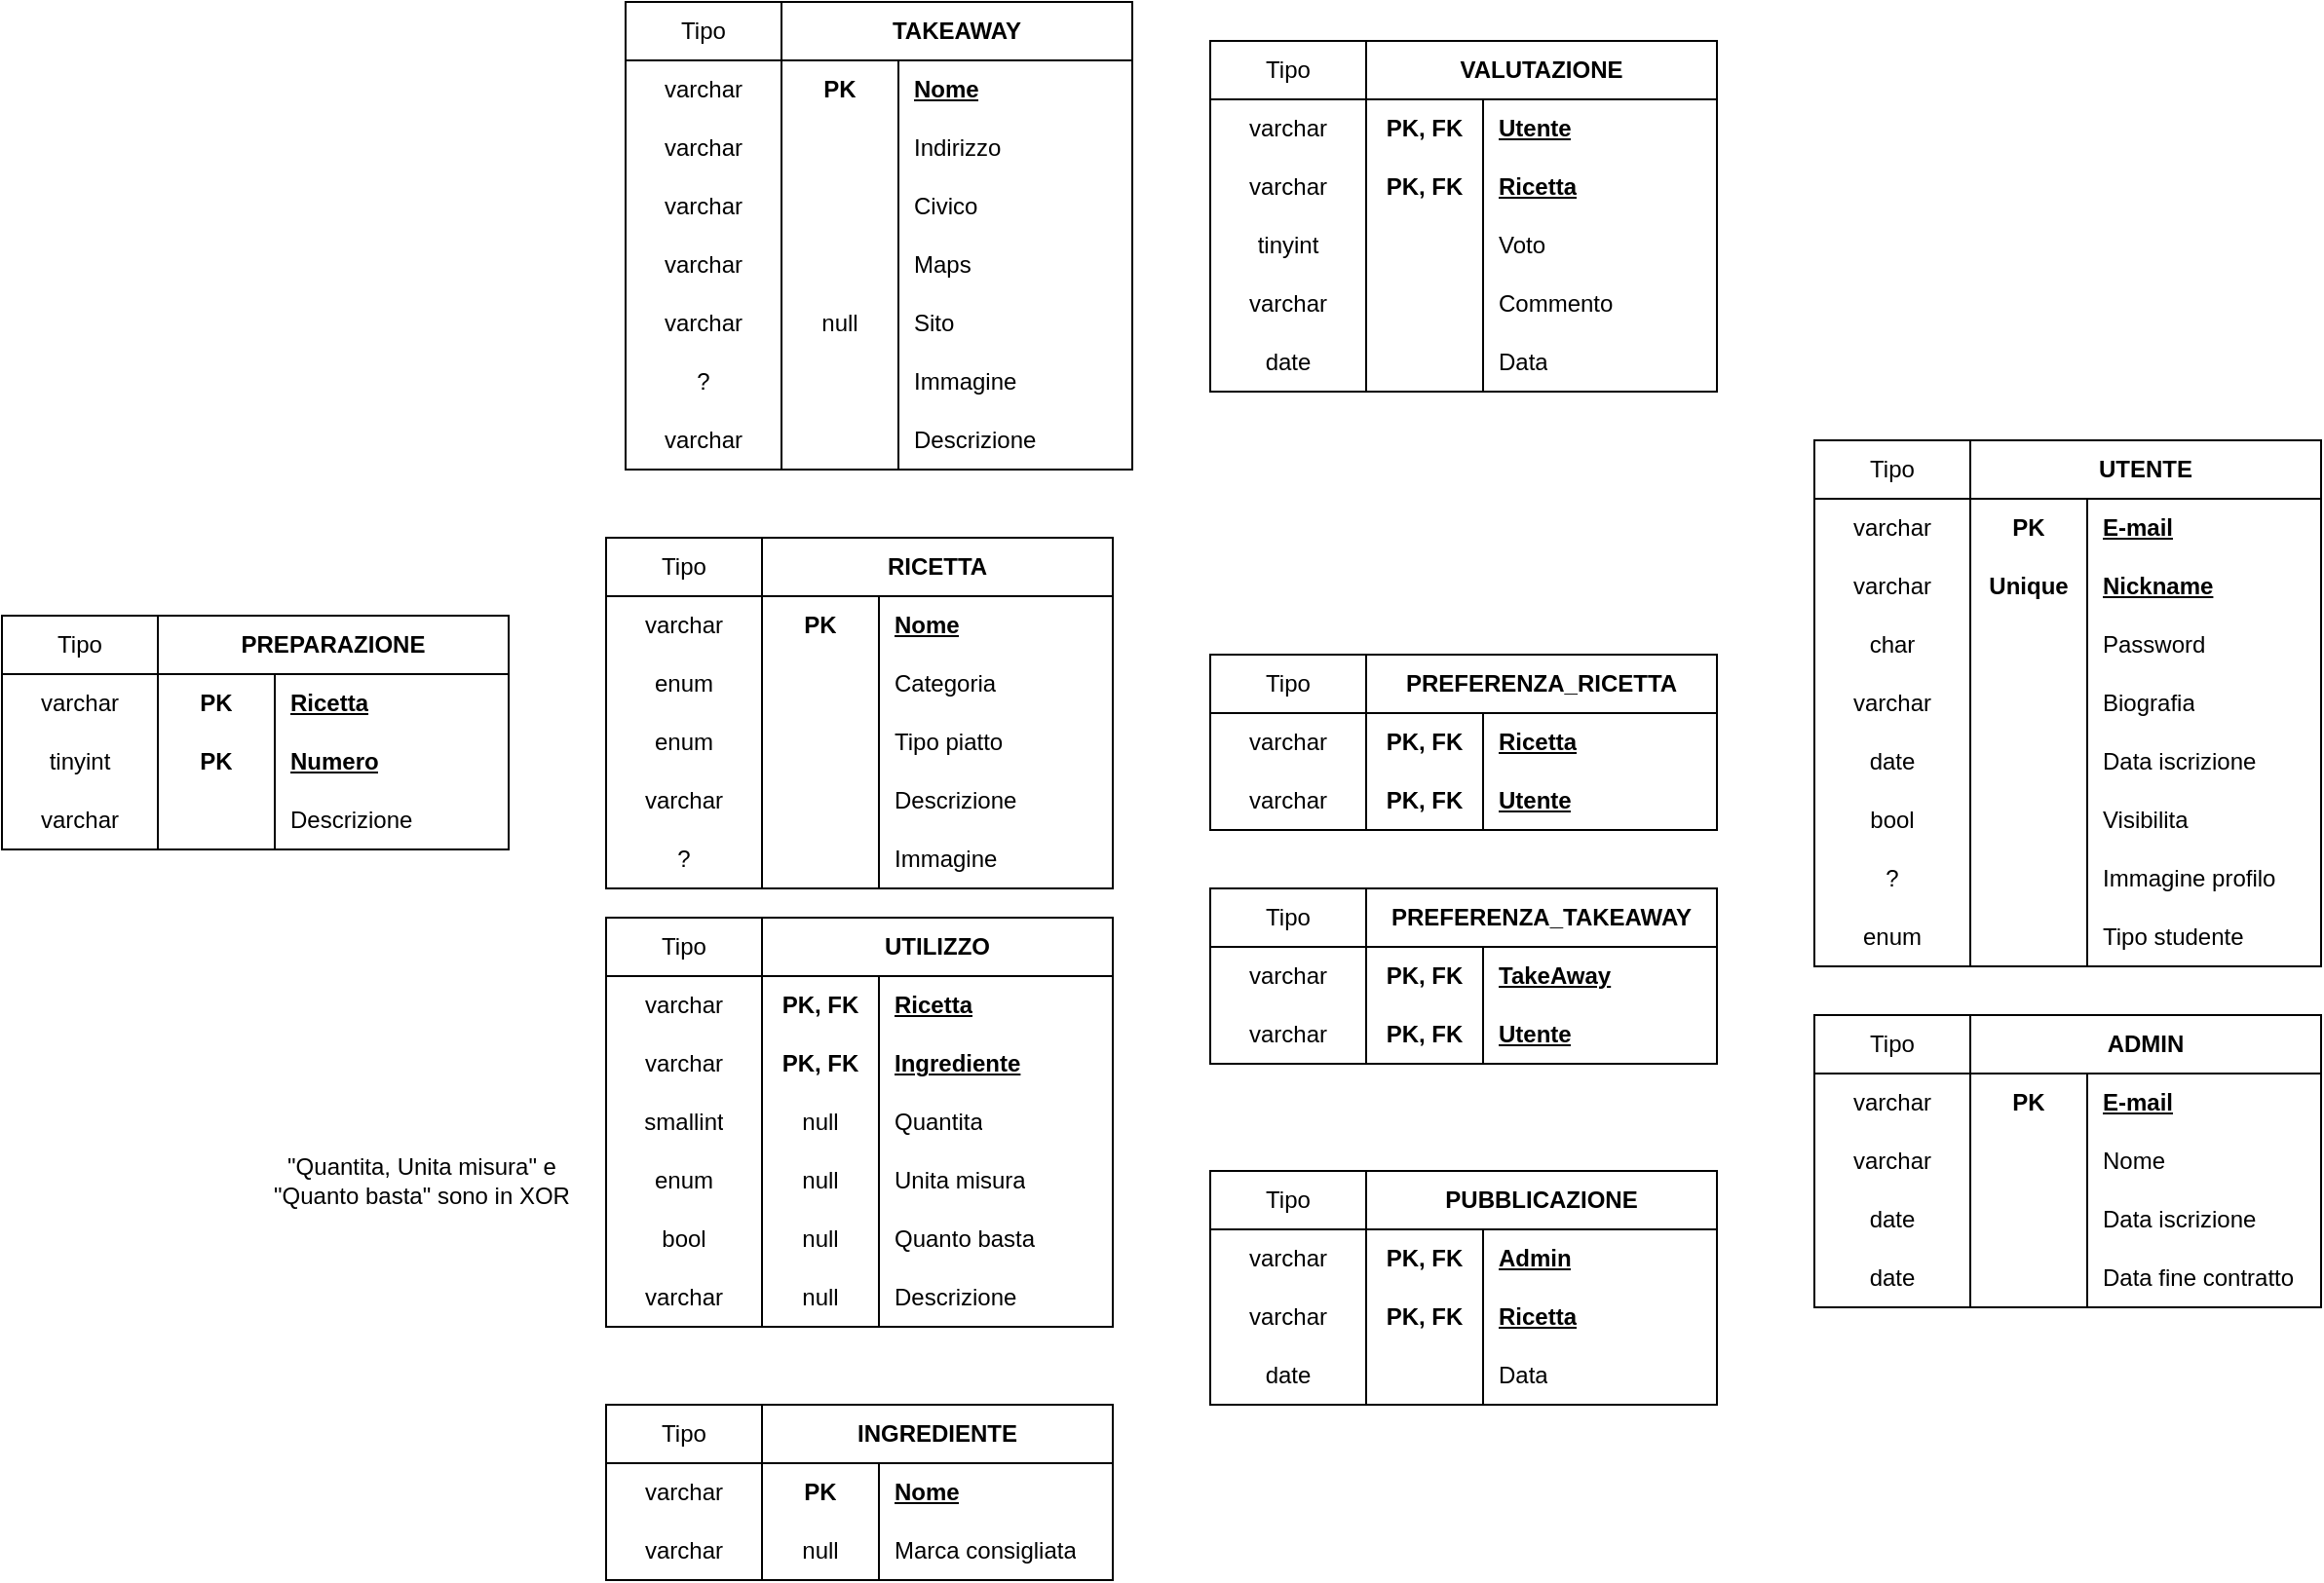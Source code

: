 <mxfile version="24.8.6" pages="2">
  <diagram id="R2lEEEUBdFMjLlhIrx00" name="Page-1">
    <mxGraphModel dx="345" dy="1743" grid="1" gridSize="10" guides="1" tooltips="1" connect="1" arrows="1" fold="1" page="1" pageScale="1" pageWidth="850" pageHeight="1100" math="0" shadow="0" extFonts="Permanent Marker^https://fonts.googleapis.com/css?family=Permanent+Marker">
      <root>
        <mxCell id="0" />
        <mxCell id="1" parent="0" />
        <mxCell id="7NVTuidlBLsGJSVr-5_a-296" value="RICETTA" style="shape=table;startSize=30;container=1;collapsible=1;childLayout=tableLayout;fixedRows=1;rowLines=0;fontStyle=1;align=center;resizeLast=1;html=1;whiteSpace=wrap;" parent="1" vertex="1">
          <mxGeometry x="1550" y="55" width="180" height="180" as="geometry">
            <mxRectangle x="1080" y="80" width="90" height="30" as="alternateBounds" />
          </mxGeometry>
        </mxCell>
        <mxCell id="7NVTuidlBLsGJSVr-5_a-297" value="" style="shape=tableRow;horizontal=0;startSize=0;swimlaneHead=0;swimlaneBody=0;fillColor=none;collapsible=0;dropTarget=0;points=[[0,0.5],[1,0.5]];portConstraint=eastwest;top=0;left=0;right=0;bottom=0;html=1;" parent="7NVTuidlBLsGJSVr-5_a-296" vertex="1">
          <mxGeometry y="30" width="180" height="30" as="geometry" />
        </mxCell>
        <mxCell id="7NVTuidlBLsGJSVr-5_a-298" value="PK" style="shape=partialRectangle;connectable=0;fillColor=none;top=0;left=0;bottom=0;right=0;fontStyle=1;overflow=hidden;html=1;whiteSpace=wrap;" parent="7NVTuidlBLsGJSVr-5_a-297" vertex="1">
          <mxGeometry width="60" height="30" as="geometry">
            <mxRectangle width="60" height="30" as="alternateBounds" />
          </mxGeometry>
        </mxCell>
        <mxCell id="7NVTuidlBLsGJSVr-5_a-299" value="Nome" style="shape=partialRectangle;connectable=0;fillColor=none;top=0;left=0;bottom=0;right=0;align=left;spacingLeft=6;fontStyle=5;overflow=hidden;html=1;whiteSpace=wrap;" parent="7NVTuidlBLsGJSVr-5_a-297" vertex="1">
          <mxGeometry x="60" width="120" height="30" as="geometry">
            <mxRectangle width="120" height="30" as="alternateBounds" />
          </mxGeometry>
        </mxCell>
        <mxCell id="7NVTuidlBLsGJSVr-5_a-300" value="" style="shape=tableRow;horizontal=0;startSize=0;swimlaneHead=0;swimlaneBody=0;fillColor=none;collapsible=0;dropTarget=0;points=[[0,0.5],[1,0.5]];portConstraint=eastwest;top=0;left=0;right=0;bottom=0;html=1;" parent="7NVTuidlBLsGJSVr-5_a-296" vertex="1">
          <mxGeometry y="60" width="180" height="30" as="geometry" />
        </mxCell>
        <mxCell id="7NVTuidlBLsGJSVr-5_a-301" value="" style="shape=partialRectangle;connectable=0;fillColor=none;top=0;left=0;bottom=0;right=0;editable=1;overflow=hidden;html=1;whiteSpace=wrap;" parent="7NVTuidlBLsGJSVr-5_a-300" vertex="1">
          <mxGeometry width="60" height="30" as="geometry">
            <mxRectangle width="60" height="30" as="alternateBounds" />
          </mxGeometry>
        </mxCell>
        <mxCell id="7NVTuidlBLsGJSVr-5_a-302" value="Categoria" style="shape=partialRectangle;connectable=0;fillColor=none;top=0;left=0;bottom=0;right=0;align=left;spacingLeft=6;overflow=hidden;html=1;whiteSpace=wrap;" parent="7NVTuidlBLsGJSVr-5_a-300" vertex="1">
          <mxGeometry x="60" width="120" height="30" as="geometry">
            <mxRectangle width="120" height="30" as="alternateBounds" />
          </mxGeometry>
        </mxCell>
        <mxCell id="7NVTuidlBLsGJSVr-5_a-303" value="" style="shape=tableRow;horizontal=0;startSize=0;swimlaneHead=0;swimlaneBody=0;fillColor=none;collapsible=0;dropTarget=0;points=[[0,0.5],[1,0.5]];portConstraint=eastwest;top=0;left=0;right=0;bottom=0;html=1;" parent="7NVTuidlBLsGJSVr-5_a-296" vertex="1">
          <mxGeometry y="90" width="180" height="30" as="geometry" />
        </mxCell>
        <mxCell id="7NVTuidlBLsGJSVr-5_a-304" value="" style="shape=partialRectangle;connectable=0;fillColor=none;top=0;left=0;bottom=0;right=0;editable=1;overflow=hidden;html=1;whiteSpace=wrap;" parent="7NVTuidlBLsGJSVr-5_a-303" vertex="1">
          <mxGeometry width="60" height="30" as="geometry">
            <mxRectangle width="60" height="30" as="alternateBounds" />
          </mxGeometry>
        </mxCell>
        <mxCell id="7NVTuidlBLsGJSVr-5_a-305" value="Tipo piatto" style="shape=partialRectangle;connectable=0;fillColor=none;top=0;left=0;bottom=0;right=0;align=left;spacingLeft=6;overflow=hidden;html=1;whiteSpace=wrap;" parent="7NVTuidlBLsGJSVr-5_a-303" vertex="1">
          <mxGeometry x="60" width="120" height="30" as="geometry">
            <mxRectangle width="120" height="30" as="alternateBounds" />
          </mxGeometry>
        </mxCell>
        <mxCell id="7NVTuidlBLsGJSVr-5_a-306" value="" style="shape=tableRow;horizontal=0;startSize=0;swimlaneHead=0;swimlaneBody=0;fillColor=none;collapsible=0;dropTarget=0;points=[[0,0.5],[1,0.5]];portConstraint=eastwest;top=0;left=0;right=0;bottom=0;html=1;" parent="7NVTuidlBLsGJSVr-5_a-296" vertex="1">
          <mxGeometry y="120" width="180" height="30" as="geometry" />
        </mxCell>
        <mxCell id="7NVTuidlBLsGJSVr-5_a-307" value="" style="shape=partialRectangle;connectable=0;fillColor=none;top=0;left=0;bottom=0;right=0;editable=1;overflow=hidden;html=1;whiteSpace=wrap;" parent="7NVTuidlBLsGJSVr-5_a-306" vertex="1">
          <mxGeometry width="60" height="30" as="geometry">
            <mxRectangle width="60" height="30" as="alternateBounds" />
          </mxGeometry>
        </mxCell>
        <mxCell id="7NVTuidlBLsGJSVr-5_a-308" value="Descrizione" style="shape=partialRectangle;connectable=0;fillColor=none;top=0;left=0;bottom=0;right=0;align=left;spacingLeft=6;overflow=hidden;html=1;whiteSpace=wrap;" parent="7NVTuidlBLsGJSVr-5_a-306" vertex="1">
          <mxGeometry x="60" width="120" height="30" as="geometry">
            <mxRectangle width="120" height="30" as="alternateBounds" />
          </mxGeometry>
        </mxCell>
        <mxCell id="7Y6Z9pe30OdS-wOw6_St-1" value="" style="shape=tableRow;horizontal=0;startSize=0;swimlaneHead=0;swimlaneBody=0;fillColor=none;collapsible=0;dropTarget=0;points=[[0,0.5],[1,0.5]];portConstraint=eastwest;top=0;left=0;right=0;bottom=0;html=1;" parent="7NVTuidlBLsGJSVr-5_a-296" vertex="1">
          <mxGeometry y="150" width="180" height="30" as="geometry" />
        </mxCell>
        <mxCell id="7Y6Z9pe30OdS-wOw6_St-2" value="" style="shape=partialRectangle;connectable=0;fillColor=none;top=0;left=0;bottom=0;right=0;editable=1;overflow=hidden;html=1;whiteSpace=wrap;" parent="7Y6Z9pe30OdS-wOw6_St-1" vertex="1">
          <mxGeometry width="60" height="30" as="geometry">
            <mxRectangle width="60" height="30" as="alternateBounds" />
          </mxGeometry>
        </mxCell>
        <mxCell id="7Y6Z9pe30OdS-wOw6_St-3" value="Immagine" style="shape=partialRectangle;connectable=0;fillColor=none;top=0;left=0;bottom=0;right=0;align=left;spacingLeft=6;overflow=hidden;html=1;whiteSpace=wrap;" parent="7Y6Z9pe30OdS-wOw6_St-1" vertex="1">
          <mxGeometry x="60" width="120" height="30" as="geometry">
            <mxRectangle width="120" height="30" as="alternateBounds" />
          </mxGeometry>
        </mxCell>
        <mxCell id="7NVTuidlBLsGJSVr-5_a-312" value="INGREDIENTE" style="shape=table;startSize=30;container=1;collapsible=1;childLayout=tableLayout;fixedRows=1;rowLines=0;fontStyle=1;align=center;resizeLast=1;html=1;whiteSpace=wrap;" parent="1" vertex="1">
          <mxGeometry x="1550" y="500" width="180" height="90" as="geometry">
            <mxRectangle x="1070" y="670" width="120" height="30" as="alternateBounds" />
          </mxGeometry>
        </mxCell>
        <mxCell id="7NVTuidlBLsGJSVr-5_a-313" value="" style="shape=tableRow;horizontal=0;startSize=0;swimlaneHead=0;swimlaneBody=0;fillColor=none;collapsible=0;dropTarget=0;points=[[0,0.5],[1,0.5]];portConstraint=eastwest;top=0;left=0;right=0;bottom=0;html=1;" parent="7NVTuidlBLsGJSVr-5_a-312" vertex="1">
          <mxGeometry y="30" width="180" height="30" as="geometry" />
        </mxCell>
        <mxCell id="7NVTuidlBLsGJSVr-5_a-314" value="PK" style="shape=partialRectangle;connectable=0;fillColor=none;top=0;left=0;bottom=0;right=0;fontStyle=1;overflow=hidden;html=1;whiteSpace=wrap;" parent="7NVTuidlBLsGJSVr-5_a-313" vertex="1">
          <mxGeometry width="60" height="30" as="geometry">
            <mxRectangle width="60" height="30" as="alternateBounds" />
          </mxGeometry>
        </mxCell>
        <mxCell id="7NVTuidlBLsGJSVr-5_a-315" value="Nome" style="shape=partialRectangle;connectable=0;fillColor=none;top=0;left=0;bottom=0;right=0;align=left;spacingLeft=6;fontStyle=5;overflow=hidden;html=1;whiteSpace=wrap;" parent="7NVTuidlBLsGJSVr-5_a-313" vertex="1">
          <mxGeometry x="60" width="120" height="30" as="geometry">
            <mxRectangle width="120" height="30" as="alternateBounds" />
          </mxGeometry>
        </mxCell>
        <mxCell id="7NVTuidlBLsGJSVr-5_a-316" value="" style="shape=tableRow;horizontal=0;startSize=0;swimlaneHead=0;swimlaneBody=0;fillColor=none;collapsible=0;dropTarget=0;points=[[0,0.5],[1,0.5]];portConstraint=eastwest;top=0;left=0;right=0;bottom=0;html=1;" parent="7NVTuidlBLsGJSVr-5_a-312" vertex="1">
          <mxGeometry y="60" width="180" height="30" as="geometry" />
        </mxCell>
        <mxCell id="7NVTuidlBLsGJSVr-5_a-317" value="null" style="shape=partialRectangle;connectable=0;fillColor=none;top=0;left=0;bottom=0;right=0;editable=1;overflow=hidden;html=1;whiteSpace=wrap;" parent="7NVTuidlBLsGJSVr-5_a-316" vertex="1">
          <mxGeometry width="60" height="30" as="geometry">
            <mxRectangle width="60" height="30" as="alternateBounds" />
          </mxGeometry>
        </mxCell>
        <mxCell id="7NVTuidlBLsGJSVr-5_a-318" value="Marca consigliata" style="shape=partialRectangle;connectable=0;fillColor=none;top=0;left=0;bottom=0;right=0;align=left;spacingLeft=6;overflow=hidden;html=1;whiteSpace=wrap;" parent="7NVTuidlBLsGJSVr-5_a-316" vertex="1">
          <mxGeometry x="60" width="120" height="30" as="geometry">
            <mxRectangle width="120" height="30" as="alternateBounds" />
          </mxGeometry>
        </mxCell>
        <mxCell id="7NVTuidlBLsGJSVr-5_a-324" value="UTENTE" style="shape=table;startSize=30;container=1;collapsible=1;childLayout=tableLayout;fixedRows=1;rowLines=0;fontStyle=1;align=center;resizeLast=1;html=1;whiteSpace=wrap;" parent="1" vertex="1">
          <mxGeometry x="2170" y="5" width="180" height="270" as="geometry">
            <mxRectangle x="610" y="65" width="90" height="30" as="alternateBounds" />
          </mxGeometry>
        </mxCell>
        <mxCell id="7NVTuidlBLsGJSVr-5_a-325" value="" style="shape=tableRow;horizontal=0;startSize=0;swimlaneHead=0;swimlaneBody=0;fillColor=none;collapsible=0;dropTarget=0;points=[[0,0.5],[1,0.5]];portConstraint=eastwest;top=0;left=0;right=0;bottom=0;html=1;" parent="7NVTuidlBLsGJSVr-5_a-324" vertex="1">
          <mxGeometry y="30" width="180" height="30" as="geometry" />
        </mxCell>
        <mxCell id="7NVTuidlBLsGJSVr-5_a-326" value="PK" style="shape=partialRectangle;connectable=0;fillColor=none;top=0;left=0;bottom=0;right=0;fontStyle=1;overflow=hidden;html=1;whiteSpace=wrap;" parent="7NVTuidlBLsGJSVr-5_a-325" vertex="1">
          <mxGeometry width="60" height="30" as="geometry">
            <mxRectangle width="60" height="30" as="alternateBounds" />
          </mxGeometry>
        </mxCell>
        <mxCell id="7NVTuidlBLsGJSVr-5_a-327" value="E-mail" style="shape=partialRectangle;connectable=0;fillColor=none;top=0;left=0;bottom=0;right=0;align=left;spacingLeft=6;fontStyle=5;overflow=hidden;html=1;whiteSpace=wrap;" parent="7NVTuidlBLsGJSVr-5_a-325" vertex="1">
          <mxGeometry x="60" width="120" height="30" as="geometry">
            <mxRectangle width="120" height="30" as="alternateBounds" />
          </mxGeometry>
        </mxCell>
        <mxCell id="7NVTuidlBLsGJSVr-5_a-328" value="" style="shape=tableRow;horizontal=0;startSize=0;swimlaneHead=0;swimlaneBody=0;fillColor=none;collapsible=0;dropTarget=0;points=[[0,0.5],[1,0.5]];portConstraint=eastwest;top=0;left=0;right=0;bottom=0;html=1;" parent="7NVTuidlBLsGJSVr-5_a-324" vertex="1">
          <mxGeometry y="60" width="180" height="30" as="geometry" />
        </mxCell>
        <mxCell id="7NVTuidlBLsGJSVr-5_a-329" value="Unique" style="shape=partialRectangle;connectable=0;fillColor=none;top=0;left=0;bottom=0;right=0;fontStyle=1;overflow=hidden;html=1;whiteSpace=wrap;" parent="7NVTuidlBLsGJSVr-5_a-328" vertex="1">
          <mxGeometry width="60" height="30" as="geometry">
            <mxRectangle width="60" height="30" as="alternateBounds" />
          </mxGeometry>
        </mxCell>
        <mxCell id="7NVTuidlBLsGJSVr-5_a-330" value="Nickname" style="shape=partialRectangle;connectable=0;fillColor=none;top=0;left=0;bottom=0;right=0;align=left;spacingLeft=6;fontStyle=5;overflow=hidden;html=1;whiteSpace=wrap;" parent="7NVTuidlBLsGJSVr-5_a-328" vertex="1">
          <mxGeometry x="60" width="120" height="30" as="geometry">
            <mxRectangle width="120" height="30" as="alternateBounds" />
          </mxGeometry>
        </mxCell>
        <mxCell id="7NVTuidlBLsGJSVr-5_a-331" value="" style="shape=tableRow;horizontal=0;startSize=0;swimlaneHead=0;swimlaneBody=0;fillColor=none;collapsible=0;dropTarget=0;points=[[0,0.5],[1,0.5]];portConstraint=eastwest;top=0;left=0;right=0;bottom=0;html=1;" parent="7NVTuidlBLsGJSVr-5_a-324" vertex="1">
          <mxGeometry y="90" width="180" height="30" as="geometry" />
        </mxCell>
        <mxCell id="7NVTuidlBLsGJSVr-5_a-332" value="" style="shape=partialRectangle;connectable=0;fillColor=none;top=0;left=0;bottom=0;right=0;editable=1;overflow=hidden;html=1;whiteSpace=wrap;" parent="7NVTuidlBLsGJSVr-5_a-331" vertex="1">
          <mxGeometry width="60" height="30" as="geometry">
            <mxRectangle width="60" height="30" as="alternateBounds" />
          </mxGeometry>
        </mxCell>
        <mxCell id="7NVTuidlBLsGJSVr-5_a-333" value="Password" style="shape=partialRectangle;connectable=0;fillColor=none;top=0;left=0;bottom=0;right=0;align=left;spacingLeft=6;overflow=hidden;html=1;whiteSpace=wrap;" parent="7NVTuidlBLsGJSVr-5_a-331" vertex="1">
          <mxGeometry x="60" width="120" height="30" as="geometry">
            <mxRectangle width="120" height="30" as="alternateBounds" />
          </mxGeometry>
        </mxCell>
        <mxCell id="7NVTuidlBLsGJSVr-5_a-334" value="" style="shape=tableRow;horizontal=0;startSize=0;swimlaneHead=0;swimlaneBody=0;fillColor=none;collapsible=0;dropTarget=0;points=[[0,0.5],[1,0.5]];portConstraint=eastwest;top=0;left=0;right=0;bottom=0;html=1;" parent="7NVTuidlBLsGJSVr-5_a-324" vertex="1">
          <mxGeometry y="120" width="180" height="30" as="geometry" />
        </mxCell>
        <mxCell id="7NVTuidlBLsGJSVr-5_a-335" value="" style="shape=partialRectangle;connectable=0;fillColor=none;top=0;left=0;bottom=0;right=0;editable=1;overflow=hidden;html=1;whiteSpace=wrap;" parent="7NVTuidlBLsGJSVr-5_a-334" vertex="1">
          <mxGeometry width="60" height="30" as="geometry">
            <mxRectangle width="60" height="30" as="alternateBounds" />
          </mxGeometry>
        </mxCell>
        <mxCell id="7NVTuidlBLsGJSVr-5_a-336" value="Biografia" style="shape=partialRectangle;connectable=0;fillColor=none;top=0;left=0;bottom=0;right=0;align=left;spacingLeft=6;overflow=hidden;html=1;whiteSpace=wrap;" parent="7NVTuidlBLsGJSVr-5_a-334" vertex="1">
          <mxGeometry x="60" width="120" height="30" as="geometry">
            <mxRectangle width="120" height="30" as="alternateBounds" />
          </mxGeometry>
        </mxCell>
        <mxCell id="7NVTuidlBLsGJSVr-5_a-337" value="" style="shape=tableRow;horizontal=0;startSize=0;swimlaneHead=0;swimlaneBody=0;fillColor=none;collapsible=0;dropTarget=0;points=[[0,0.5],[1,0.5]];portConstraint=eastwest;top=0;left=0;right=0;bottom=0;html=1;" parent="7NVTuidlBLsGJSVr-5_a-324" vertex="1">
          <mxGeometry y="150" width="180" height="30" as="geometry" />
        </mxCell>
        <mxCell id="7NVTuidlBLsGJSVr-5_a-338" value="" style="shape=partialRectangle;connectable=0;fillColor=none;top=0;left=0;bottom=0;right=0;editable=1;overflow=hidden;html=1;whiteSpace=wrap;" parent="7NVTuidlBLsGJSVr-5_a-337" vertex="1">
          <mxGeometry width="60" height="30" as="geometry">
            <mxRectangle width="60" height="30" as="alternateBounds" />
          </mxGeometry>
        </mxCell>
        <mxCell id="7NVTuidlBLsGJSVr-5_a-339" value="Data iscrizione" style="shape=partialRectangle;connectable=0;fillColor=none;top=0;left=0;bottom=0;right=0;align=left;spacingLeft=6;overflow=hidden;html=1;whiteSpace=wrap;" parent="7NVTuidlBLsGJSVr-5_a-337" vertex="1">
          <mxGeometry x="60" width="120" height="30" as="geometry">
            <mxRectangle width="120" height="30" as="alternateBounds" />
          </mxGeometry>
        </mxCell>
        <mxCell id="7NVTuidlBLsGJSVr-5_a-340" value="" style="shape=tableRow;horizontal=0;startSize=0;swimlaneHead=0;swimlaneBody=0;fillColor=none;collapsible=0;dropTarget=0;points=[[0,0.5],[1,0.5]];portConstraint=eastwest;top=0;left=0;right=0;bottom=0;html=1;" parent="7NVTuidlBLsGJSVr-5_a-324" vertex="1">
          <mxGeometry y="180" width="180" height="30" as="geometry" />
        </mxCell>
        <mxCell id="7NVTuidlBLsGJSVr-5_a-341" value="" style="shape=partialRectangle;connectable=0;fillColor=none;top=0;left=0;bottom=0;right=0;editable=1;overflow=hidden;html=1;whiteSpace=wrap;" parent="7NVTuidlBLsGJSVr-5_a-340" vertex="1">
          <mxGeometry width="60" height="30" as="geometry">
            <mxRectangle width="60" height="30" as="alternateBounds" />
          </mxGeometry>
        </mxCell>
        <mxCell id="7NVTuidlBLsGJSVr-5_a-342" value="Visibilita" style="shape=partialRectangle;connectable=0;fillColor=none;top=0;left=0;bottom=0;right=0;align=left;spacingLeft=6;overflow=hidden;html=1;whiteSpace=wrap;" parent="7NVTuidlBLsGJSVr-5_a-340" vertex="1">
          <mxGeometry x="60" width="120" height="30" as="geometry">
            <mxRectangle width="120" height="30" as="alternateBounds" />
          </mxGeometry>
        </mxCell>
        <mxCell id="7NVTuidlBLsGJSVr-5_a-343" value="" style="shape=tableRow;horizontal=0;startSize=0;swimlaneHead=0;swimlaneBody=0;fillColor=none;collapsible=0;dropTarget=0;points=[[0,0.5],[1,0.5]];portConstraint=eastwest;top=0;left=0;right=0;bottom=0;html=1;" parent="7NVTuidlBLsGJSVr-5_a-324" vertex="1">
          <mxGeometry y="210" width="180" height="30" as="geometry" />
        </mxCell>
        <mxCell id="7NVTuidlBLsGJSVr-5_a-344" value="" style="shape=partialRectangle;connectable=0;fillColor=none;top=0;left=0;bottom=0;right=0;editable=1;overflow=hidden;html=1;whiteSpace=wrap;" parent="7NVTuidlBLsGJSVr-5_a-343" vertex="1">
          <mxGeometry width="60" height="30" as="geometry">
            <mxRectangle width="60" height="30" as="alternateBounds" />
          </mxGeometry>
        </mxCell>
        <mxCell id="7NVTuidlBLsGJSVr-5_a-345" value="Immagine profilo" style="shape=partialRectangle;connectable=0;fillColor=none;top=0;left=0;bottom=0;right=0;align=left;spacingLeft=6;overflow=hidden;html=1;whiteSpace=wrap;" parent="7NVTuidlBLsGJSVr-5_a-343" vertex="1">
          <mxGeometry x="60" width="120" height="30" as="geometry">
            <mxRectangle width="120" height="30" as="alternateBounds" />
          </mxGeometry>
        </mxCell>
        <mxCell id="U4_Q9TD6yX0o1hJ-3WyF-4" value="" style="shape=tableRow;horizontal=0;startSize=0;swimlaneHead=0;swimlaneBody=0;fillColor=none;collapsible=0;dropTarget=0;points=[[0,0.5],[1,0.5]];portConstraint=eastwest;top=0;left=0;right=0;bottom=0;html=1;" parent="7NVTuidlBLsGJSVr-5_a-324" vertex="1">
          <mxGeometry y="240" width="180" height="30" as="geometry" />
        </mxCell>
        <mxCell id="U4_Q9TD6yX0o1hJ-3WyF-5" value="" style="shape=partialRectangle;connectable=0;fillColor=none;top=0;left=0;bottom=0;right=0;editable=1;overflow=hidden;html=1;whiteSpace=wrap;" parent="U4_Q9TD6yX0o1hJ-3WyF-4" vertex="1">
          <mxGeometry width="60" height="30" as="geometry">
            <mxRectangle width="60" height="30" as="alternateBounds" />
          </mxGeometry>
        </mxCell>
        <mxCell id="U4_Q9TD6yX0o1hJ-3WyF-6" value="Tipo studente" style="shape=partialRectangle;connectable=0;fillColor=none;top=0;left=0;bottom=0;right=0;align=left;spacingLeft=6;overflow=hidden;html=1;whiteSpace=wrap;" parent="U4_Q9TD6yX0o1hJ-3WyF-4" vertex="1">
          <mxGeometry x="60" width="120" height="30" as="geometry">
            <mxRectangle width="120" height="30" as="alternateBounds" />
          </mxGeometry>
        </mxCell>
        <mxCell id="7NVTuidlBLsGJSVr-5_a-353" value="VALUTAZIONE" style="shape=table;startSize=30;container=1;collapsible=1;childLayout=tableLayout;fixedRows=1;rowLines=0;fontStyle=1;align=center;resizeLast=1;html=1;whiteSpace=wrap;" parent="1" vertex="1">
          <mxGeometry x="1860" y="-200" width="180" height="180" as="geometry">
            <mxRectangle x="340" y="-240" width="120" height="30" as="alternateBounds" />
          </mxGeometry>
        </mxCell>
        <mxCell id="7NVTuidlBLsGJSVr-5_a-354" value="" style="shape=tableRow;horizontal=0;startSize=0;swimlaneHead=0;swimlaneBody=0;fillColor=none;collapsible=0;dropTarget=0;points=[[0,0.5],[1,0.5]];portConstraint=eastwest;top=0;left=0;right=0;bottom=0;html=1;" parent="7NVTuidlBLsGJSVr-5_a-353" vertex="1">
          <mxGeometry y="30" width="180" height="30" as="geometry" />
        </mxCell>
        <mxCell id="7NVTuidlBLsGJSVr-5_a-355" value="&lt;b&gt;PK, FK&lt;/b&gt;" style="shape=partialRectangle;connectable=0;fillColor=none;top=0;left=0;bottom=0;right=0;editable=1;overflow=hidden;html=1;whiteSpace=wrap;" parent="7NVTuidlBLsGJSVr-5_a-354" vertex="1">
          <mxGeometry width="60" height="30" as="geometry">
            <mxRectangle width="60" height="30" as="alternateBounds" />
          </mxGeometry>
        </mxCell>
        <mxCell id="7NVTuidlBLsGJSVr-5_a-356" value="&lt;u&gt;&lt;b&gt;Utente&lt;/b&gt;&lt;/u&gt;" style="shape=partialRectangle;connectable=0;fillColor=none;top=0;left=0;bottom=0;right=0;align=left;spacingLeft=6;overflow=hidden;html=1;whiteSpace=wrap;" parent="7NVTuidlBLsGJSVr-5_a-354" vertex="1">
          <mxGeometry x="60" width="120" height="30" as="geometry">
            <mxRectangle width="120" height="30" as="alternateBounds" />
          </mxGeometry>
        </mxCell>
        <mxCell id="7NVTuidlBLsGJSVr-5_a-357" value="" style="shape=tableRow;horizontal=0;startSize=0;swimlaneHead=0;swimlaneBody=0;fillColor=none;collapsible=0;dropTarget=0;points=[[0,0.5],[1,0.5]];portConstraint=eastwest;top=0;left=0;right=0;bottom=0;html=1;" parent="7NVTuidlBLsGJSVr-5_a-353" vertex="1">
          <mxGeometry y="60" width="180" height="30" as="geometry" />
        </mxCell>
        <mxCell id="7NVTuidlBLsGJSVr-5_a-358" value="&lt;b&gt;PK, FK&lt;/b&gt;" style="shape=partialRectangle;connectable=0;fillColor=none;top=0;left=0;bottom=0;right=0;editable=1;overflow=hidden;html=1;whiteSpace=wrap;" parent="7NVTuidlBLsGJSVr-5_a-357" vertex="1">
          <mxGeometry width="60" height="30" as="geometry">
            <mxRectangle width="60" height="30" as="alternateBounds" />
          </mxGeometry>
        </mxCell>
        <mxCell id="7NVTuidlBLsGJSVr-5_a-359" value="&lt;u&gt;&lt;b&gt;Ricetta&lt;/b&gt;&lt;/u&gt;" style="shape=partialRectangle;connectable=0;fillColor=none;top=0;left=0;bottom=0;right=0;align=left;spacingLeft=6;overflow=hidden;html=1;whiteSpace=wrap;" parent="7NVTuidlBLsGJSVr-5_a-357" vertex="1">
          <mxGeometry x="60" width="120" height="30" as="geometry">
            <mxRectangle width="120" height="30" as="alternateBounds" />
          </mxGeometry>
        </mxCell>
        <mxCell id="7NVTuidlBLsGJSVr-5_a-427" value="" style="shape=tableRow;horizontal=0;startSize=0;swimlaneHead=0;swimlaneBody=0;fillColor=none;collapsible=0;dropTarget=0;points=[[0,0.5],[1,0.5]];portConstraint=eastwest;top=0;left=0;right=0;bottom=0;html=1;" parent="7NVTuidlBLsGJSVr-5_a-353" vertex="1">
          <mxGeometry y="90" width="180" height="30" as="geometry" />
        </mxCell>
        <mxCell id="7NVTuidlBLsGJSVr-5_a-428" value="" style="shape=partialRectangle;connectable=0;fillColor=none;top=0;left=0;bottom=0;right=0;editable=1;overflow=hidden;html=1;whiteSpace=wrap;" parent="7NVTuidlBLsGJSVr-5_a-427" vertex="1">
          <mxGeometry width="60" height="30" as="geometry">
            <mxRectangle width="60" height="30" as="alternateBounds" />
          </mxGeometry>
        </mxCell>
        <mxCell id="7NVTuidlBLsGJSVr-5_a-429" value="Voto" style="shape=partialRectangle;connectable=0;fillColor=none;top=0;left=0;bottom=0;right=0;align=left;spacingLeft=6;overflow=hidden;html=1;whiteSpace=wrap;" parent="7NVTuidlBLsGJSVr-5_a-427" vertex="1">
          <mxGeometry x="60" width="120" height="30" as="geometry">
            <mxRectangle width="120" height="30" as="alternateBounds" />
          </mxGeometry>
        </mxCell>
        <mxCell id="7NVTuidlBLsGJSVr-5_a-430" value="" style="shape=tableRow;horizontal=0;startSize=0;swimlaneHead=0;swimlaneBody=0;fillColor=none;collapsible=0;dropTarget=0;points=[[0,0.5],[1,0.5]];portConstraint=eastwest;top=0;left=0;right=0;bottom=0;html=1;" parent="7NVTuidlBLsGJSVr-5_a-353" vertex="1">
          <mxGeometry y="120" width="180" height="30" as="geometry" />
        </mxCell>
        <mxCell id="7NVTuidlBLsGJSVr-5_a-431" value="" style="shape=partialRectangle;connectable=0;fillColor=none;top=0;left=0;bottom=0;right=0;editable=1;overflow=hidden;html=1;whiteSpace=wrap;" parent="7NVTuidlBLsGJSVr-5_a-430" vertex="1">
          <mxGeometry width="60" height="30" as="geometry">
            <mxRectangle width="60" height="30" as="alternateBounds" />
          </mxGeometry>
        </mxCell>
        <mxCell id="7NVTuidlBLsGJSVr-5_a-432" value="Commento" style="shape=partialRectangle;connectable=0;fillColor=none;top=0;left=0;bottom=0;right=0;align=left;spacingLeft=6;overflow=hidden;html=1;whiteSpace=wrap;" parent="7NVTuidlBLsGJSVr-5_a-430" vertex="1">
          <mxGeometry x="60" width="120" height="30" as="geometry">
            <mxRectangle width="120" height="30" as="alternateBounds" />
          </mxGeometry>
        </mxCell>
        <mxCell id="7NVTuidlBLsGJSVr-5_a-433" value="" style="shape=tableRow;horizontal=0;startSize=0;swimlaneHead=0;swimlaneBody=0;fillColor=none;collapsible=0;dropTarget=0;points=[[0,0.5],[1,0.5]];portConstraint=eastwest;top=0;left=0;right=0;bottom=0;html=1;" parent="7NVTuidlBLsGJSVr-5_a-353" vertex="1">
          <mxGeometry y="150" width="180" height="30" as="geometry" />
        </mxCell>
        <mxCell id="7NVTuidlBLsGJSVr-5_a-434" value="" style="shape=partialRectangle;connectable=0;fillColor=none;top=0;left=0;bottom=0;right=0;editable=1;overflow=hidden;html=1;whiteSpace=wrap;" parent="7NVTuidlBLsGJSVr-5_a-433" vertex="1">
          <mxGeometry width="60" height="30" as="geometry">
            <mxRectangle width="60" height="30" as="alternateBounds" />
          </mxGeometry>
        </mxCell>
        <mxCell id="7NVTuidlBLsGJSVr-5_a-435" value="Data" style="shape=partialRectangle;connectable=0;fillColor=none;top=0;left=0;bottom=0;right=0;align=left;spacingLeft=6;overflow=hidden;html=1;whiteSpace=wrap;" parent="7NVTuidlBLsGJSVr-5_a-433" vertex="1">
          <mxGeometry x="60" width="120" height="30" as="geometry">
            <mxRectangle width="120" height="30" as="alternateBounds" />
          </mxGeometry>
        </mxCell>
        <mxCell id="7NVTuidlBLsGJSVr-5_a-374" value="UTILIZZO" style="shape=table;startSize=30;container=1;collapsible=1;childLayout=tableLayout;fixedRows=1;rowLines=0;fontStyle=1;align=center;resizeLast=1;html=1;whiteSpace=wrap;" parent="1" vertex="1">
          <mxGeometry x="1550" y="250" width="180" height="210" as="geometry">
            <mxRectangle x="1110" y="440" width="90" height="30" as="alternateBounds" />
          </mxGeometry>
        </mxCell>
        <mxCell id="7NVTuidlBLsGJSVr-5_a-375" value="" style="shape=tableRow;horizontal=0;startSize=0;swimlaneHead=0;swimlaneBody=0;fillColor=none;collapsible=0;dropTarget=0;points=[[0,0.5],[1,0.5]];portConstraint=eastwest;top=0;left=0;right=0;bottom=0;html=1;" parent="7NVTuidlBLsGJSVr-5_a-374" vertex="1">
          <mxGeometry y="30" width="180" height="30" as="geometry" />
        </mxCell>
        <mxCell id="7NVTuidlBLsGJSVr-5_a-376" value="PK, FK" style="shape=partialRectangle;connectable=0;fillColor=none;top=0;left=0;bottom=0;right=0;fontStyle=1;overflow=hidden;html=1;whiteSpace=wrap;" parent="7NVTuidlBLsGJSVr-5_a-375" vertex="1">
          <mxGeometry width="60" height="30" as="geometry">
            <mxRectangle width="60" height="30" as="alternateBounds" />
          </mxGeometry>
        </mxCell>
        <mxCell id="7NVTuidlBLsGJSVr-5_a-377" value="Ricetta" style="shape=partialRectangle;connectable=0;fillColor=none;top=0;left=0;bottom=0;right=0;align=left;spacingLeft=6;fontStyle=5;overflow=hidden;html=1;whiteSpace=wrap;" parent="7NVTuidlBLsGJSVr-5_a-375" vertex="1">
          <mxGeometry x="60" width="120" height="30" as="geometry">
            <mxRectangle width="120" height="30" as="alternateBounds" />
          </mxGeometry>
        </mxCell>
        <mxCell id="7NVTuidlBLsGJSVr-5_a-390" value="" style="shape=tableRow;horizontal=0;startSize=0;swimlaneHead=0;swimlaneBody=0;fillColor=none;collapsible=0;dropTarget=0;points=[[0,0.5],[1,0.5]];portConstraint=eastwest;top=0;left=0;right=0;bottom=0;html=1;" parent="7NVTuidlBLsGJSVr-5_a-374" vertex="1">
          <mxGeometry y="60" width="180" height="30" as="geometry" />
        </mxCell>
        <mxCell id="7NVTuidlBLsGJSVr-5_a-391" value="PK, FK" style="shape=partialRectangle;connectable=0;fillColor=none;top=0;left=0;bottom=0;right=0;fontStyle=1;overflow=hidden;html=1;whiteSpace=wrap;" parent="7NVTuidlBLsGJSVr-5_a-390" vertex="1">
          <mxGeometry width="60" height="30" as="geometry">
            <mxRectangle width="60" height="30" as="alternateBounds" />
          </mxGeometry>
        </mxCell>
        <mxCell id="7NVTuidlBLsGJSVr-5_a-392" value="Ingrediente" style="shape=partialRectangle;connectable=0;fillColor=none;top=0;left=0;bottom=0;right=0;align=left;spacingLeft=6;fontStyle=5;overflow=hidden;html=1;whiteSpace=wrap;" parent="7NVTuidlBLsGJSVr-5_a-390" vertex="1">
          <mxGeometry x="60" width="120" height="30" as="geometry">
            <mxRectangle width="120" height="30" as="alternateBounds" />
          </mxGeometry>
        </mxCell>
        <mxCell id="7NVTuidlBLsGJSVr-5_a-381" value="" style="shape=tableRow;horizontal=0;startSize=0;swimlaneHead=0;swimlaneBody=0;fillColor=none;collapsible=0;dropTarget=0;points=[[0,0.5],[1,0.5]];portConstraint=eastwest;top=0;left=0;right=0;bottom=0;html=1;" parent="7NVTuidlBLsGJSVr-5_a-374" vertex="1">
          <mxGeometry y="90" width="180" height="30" as="geometry" />
        </mxCell>
        <mxCell id="7NVTuidlBLsGJSVr-5_a-382" value="null" style="shape=partialRectangle;connectable=0;fillColor=none;top=0;left=0;bottom=0;right=0;editable=1;overflow=hidden;html=1;whiteSpace=wrap;" parent="7NVTuidlBLsGJSVr-5_a-381" vertex="1">
          <mxGeometry width="60" height="30" as="geometry">
            <mxRectangle width="60" height="30" as="alternateBounds" />
          </mxGeometry>
        </mxCell>
        <mxCell id="7NVTuidlBLsGJSVr-5_a-383" value="Quantita" style="shape=partialRectangle;connectable=0;fillColor=none;top=0;left=0;bottom=0;right=0;align=left;spacingLeft=6;overflow=hidden;html=1;whiteSpace=wrap;" parent="7NVTuidlBLsGJSVr-5_a-381" vertex="1">
          <mxGeometry x="60" width="120" height="30" as="geometry">
            <mxRectangle width="120" height="30" as="alternateBounds" />
          </mxGeometry>
        </mxCell>
        <mxCell id="tTFFt-xg128_BVdjebeL-1" value="" style="shape=tableRow;horizontal=0;startSize=0;swimlaneHead=0;swimlaneBody=0;fillColor=none;collapsible=0;dropTarget=0;points=[[0,0.5],[1,0.5]];portConstraint=eastwest;top=0;left=0;right=0;bottom=0;html=1;" parent="7NVTuidlBLsGJSVr-5_a-374" vertex="1">
          <mxGeometry y="120" width="180" height="30" as="geometry" />
        </mxCell>
        <mxCell id="tTFFt-xg128_BVdjebeL-2" value="null" style="shape=partialRectangle;connectable=0;fillColor=none;top=0;left=0;bottom=0;right=0;editable=1;overflow=hidden;html=1;whiteSpace=wrap;" parent="tTFFt-xg128_BVdjebeL-1" vertex="1">
          <mxGeometry width="60" height="30" as="geometry">
            <mxRectangle width="60" height="30" as="alternateBounds" />
          </mxGeometry>
        </mxCell>
        <mxCell id="tTFFt-xg128_BVdjebeL-3" value="Unita misura" style="shape=partialRectangle;connectable=0;fillColor=none;top=0;left=0;bottom=0;right=0;align=left;spacingLeft=6;overflow=hidden;html=1;whiteSpace=wrap;" parent="tTFFt-xg128_BVdjebeL-1" vertex="1">
          <mxGeometry x="60" width="120" height="30" as="geometry">
            <mxRectangle width="120" height="30" as="alternateBounds" />
          </mxGeometry>
        </mxCell>
        <mxCell id="7Y6Z9pe30OdS-wOw6_St-5" value="" style="shape=tableRow;horizontal=0;startSize=0;swimlaneHead=0;swimlaneBody=0;fillColor=none;collapsible=0;dropTarget=0;points=[[0,0.5],[1,0.5]];portConstraint=eastwest;top=0;left=0;right=0;bottom=0;html=1;" parent="7NVTuidlBLsGJSVr-5_a-374" vertex="1">
          <mxGeometry y="150" width="180" height="30" as="geometry" />
        </mxCell>
        <mxCell id="7Y6Z9pe30OdS-wOw6_St-6" value="null" style="shape=partialRectangle;connectable=0;fillColor=none;top=0;left=0;bottom=0;right=0;editable=1;overflow=hidden;html=1;whiteSpace=wrap;" parent="7Y6Z9pe30OdS-wOw6_St-5" vertex="1">
          <mxGeometry width="60" height="30" as="geometry">
            <mxRectangle width="60" height="30" as="alternateBounds" />
          </mxGeometry>
        </mxCell>
        <mxCell id="7Y6Z9pe30OdS-wOw6_St-7" value="Quanto basta" style="shape=partialRectangle;connectable=0;fillColor=none;top=0;left=0;bottom=0;right=0;align=left;spacingLeft=6;overflow=hidden;html=1;whiteSpace=wrap;" parent="7Y6Z9pe30OdS-wOw6_St-5" vertex="1">
          <mxGeometry x="60" width="120" height="30" as="geometry">
            <mxRectangle width="120" height="30" as="alternateBounds" />
          </mxGeometry>
        </mxCell>
        <mxCell id="7NVTuidlBLsGJSVr-5_a-384" value="" style="shape=tableRow;horizontal=0;startSize=0;swimlaneHead=0;swimlaneBody=0;fillColor=none;collapsible=0;dropTarget=0;points=[[0,0.5],[1,0.5]];portConstraint=eastwest;top=0;left=0;right=0;bottom=0;html=1;" parent="7NVTuidlBLsGJSVr-5_a-374" vertex="1">
          <mxGeometry y="180" width="180" height="30" as="geometry" />
        </mxCell>
        <mxCell id="7NVTuidlBLsGJSVr-5_a-385" value="null" style="shape=partialRectangle;connectable=0;fillColor=none;top=0;left=0;bottom=0;right=0;editable=1;overflow=hidden;html=1;whiteSpace=wrap;" parent="7NVTuidlBLsGJSVr-5_a-384" vertex="1">
          <mxGeometry width="60" height="30" as="geometry">
            <mxRectangle width="60" height="30" as="alternateBounds" />
          </mxGeometry>
        </mxCell>
        <mxCell id="7NVTuidlBLsGJSVr-5_a-386" value="Descrizione" style="shape=partialRectangle;connectable=0;fillColor=none;top=0;left=0;bottom=0;right=0;align=left;spacingLeft=6;overflow=hidden;html=1;whiteSpace=wrap;" parent="7NVTuidlBLsGJSVr-5_a-384" vertex="1">
          <mxGeometry x="60" width="120" height="30" as="geometry">
            <mxRectangle width="120" height="30" as="alternateBounds" />
          </mxGeometry>
        </mxCell>
        <mxCell id="7NVTuidlBLsGJSVr-5_a-404" value="PREFERENZA_RICETTA" style="shape=table;startSize=30;container=1;collapsible=1;childLayout=tableLayout;fixedRows=1;rowLines=0;fontStyle=1;align=center;resizeLast=1;html=1;whiteSpace=wrap;" parent="1" vertex="1">
          <mxGeometry x="1860" y="115" width="180" height="90" as="geometry" />
        </mxCell>
        <mxCell id="7NVTuidlBLsGJSVr-5_a-405" value="" style="shape=tableRow;horizontal=0;startSize=0;swimlaneHead=0;swimlaneBody=0;fillColor=none;collapsible=0;dropTarget=0;points=[[0,0.5],[1,0.5]];portConstraint=eastwest;top=0;left=0;right=0;bottom=0;html=1;" parent="7NVTuidlBLsGJSVr-5_a-404" vertex="1">
          <mxGeometry y="30" width="180" height="30" as="geometry" />
        </mxCell>
        <mxCell id="7NVTuidlBLsGJSVr-5_a-406" value="PK, FK" style="shape=partialRectangle;connectable=0;fillColor=none;top=0;left=0;bottom=0;right=0;fontStyle=1;overflow=hidden;html=1;whiteSpace=wrap;" parent="7NVTuidlBLsGJSVr-5_a-405" vertex="1">
          <mxGeometry width="60" height="30" as="geometry">
            <mxRectangle width="60" height="30" as="alternateBounds" />
          </mxGeometry>
        </mxCell>
        <mxCell id="7NVTuidlBLsGJSVr-5_a-407" value="Ricetta" style="shape=partialRectangle;connectable=0;fillColor=none;top=0;left=0;bottom=0;right=0;align=left;spacingLeft=6;fontStyle=5;overflow=hidden;html=1;whiteSpace=wrap;" parent="7NVTuidlBLsGJSVr-5_a-405" vertex="1">
          <mxGeometry x="60" width="120" height="30" as="geometry">
            <mxRectangle width="120" height="30" as="alternateBounds" />
          </mxGeometry>
        </mxCell>
        <mxCell id="7NVTuidlBLsGJSVr-5_a-408" value="" style="shape=tableRow;horizontal=0;startSize=0;swimlaneHead=0;swimlaneBody=0;fillColor=none;collapsible=0;dropTarget=0;points=[[0,0.5],[1,0.5]];portConstraint=eastwest;top=0;left=0;right=0;bottom=1;html=1;" parent="7NVTuidlBLsGJSVr-5_a-404" vertex="1">
          <mxGeometry y="60" width="180" height="30" as="geometry" />
        </mxCell>
        <mxCell id="7NVTuidlBLsGJSVr-5_a-409" value="PK, FK" style="shape=partialRectangle;connectable=0;fillColor=none;top=0;left=0;bottom=0;right=0;fontStyle=1;overflow=hidden;html=1;whiteSpace=wrap;" parent="7NVTuidlBLsGJSVr-5_a-408" vertex="1">
          <mxGeometry width="60" height="30" as="geometry">
            <mxRectangle width="60" height="30" as="alternateBounds" />
          </mxGeometry>
        </mxCell>
        <mxCell id="7NVTuidlBLsGJSVr-5_a-410" value="Utente" style="shape=partialRectangle;connectable=0;fillColor=none;top=0;left=0;bottom=0;right=0;align=left;spacingLeft=6;fontStyle=5;overflow=hidden;html=1;whiteSpace=wrap;" parent="7NVTuidlBLsGJSVr-5_a-408" vertex="1">
          <mxGeometry x="60" width="120" height="30" as="geometry">
            <mxRectangle width="120" height="30" as="alternateBounds" />
          </mxGeometry>
        </mxCell>
        <mxCell id="U4_Q9TD6yX0o1hJ-3WyF-7" value="Tipo" style="swimlane;fontStyle=0;childLayout=stackLayout;horizontal=1;startSize=30;horizontalStack=0;resizeParent=1;resizeParentMax=0;resizeLast=0;collapsible=1;marginBottom=0;whiteSpace=wrap;html=1;" parent="1" vertex="1">
          <mxGeometry x="1470" y="55" width="80" height="180" as="geometry" />
        </mxCell>
        <mxCell id="U4_Q9TD6yX0o1hJ-3WyF-8" value="varchar" style="text;strokeColor=none;fillColor=none;align=center;verticalAlign=middle;spacingLeft=4;spacingRight=4;overflow=hidden;points=[[0,0.5],[1,0.5]];portConstraint=eastwest;rotatable=0;whiteSpace=wrap;html=1;" parent="U4_Q9TD6yX0o1hJ-3WyF-7" vertex="1">
          <mxGeometry y="30" width="80" height="30" as="geometry" />
        </mxCell>
        <mxCell id="U4_Q9TD6yX0o1hJ-3WyF-9" value="enum" style="text;strokeColor=none;fillColor=none;align=center;verticalAlign=middle;spacingLeft=4;spacingRight=4;overflow=hidden;points=[[0,0.5],[1,0.5]];portConstraint=eastwest;rotatable=0;whiteSpace=wrap;html=1;" parent="U4_Q9TD6yX0o1hJ-3WyF-7" vertex="1">
          <mxGeometry y="60" width="80" height="30" as="geometry" />
        </mxCell>
        <mxCell id="U4_Q9TD6yX0o1hJ-3WyF-10" value="enum" style="text;strokeColor=none;fillColor=none;align=center;verticalAlign=middle;spacingLeft=4;spacingRight=4;overflow=hidden;points=[[0,0.5],[1,0.5]];portConstraint=eastwest;rotatable=0;whiteSpace=wrap;html=1;" parent="U4_Q9TD6yX0o1hJ-3WyF-7" vertex="1">
          <mxGeometry y="90" width="80" height="30" as="geometry" />
        </mxCell>
        <mxCell id="U4_Q9TD6yX0o1hJ-3WyF-11" value="varchar" style="text;strokeColor=none;fillColor=none;align=center;verticalAlign=middle;spacingLeft=4;spacingRight=4;overflow=hidden;points=[[0,0.5],[1,0.5]];portConstraint=eastwest;rotatable=0;whiteSpace=wrap;html=1;" parent="U4_Q9TD6yX0o1hJ-3WyF-7" vertex="1">
          <mxGeometry y="120" width="80" height="30" as="geometry" />
        </mxCell>
        <mxCell id="7Y6Z9pe30OdS-wOw6_St-4" value="?" style="text;strokeColor=none;fillColor=none;align=center;verticalAlign=middle;spacingLeft=4;spacingRight=4;overflow=hidden;points=[[0,0.5],[1,0.5]];portConstraint=eastwest;rotatable=0;whiteSpace=wrap;html=1;" parent="U4_Q9TD6yX0o1hJ-3WyF-7" vertex="1">
          <mxGeometry y="150" width="80" height="30" as="geometry" />
        </mxCell>
        <mxCell id="U4_Q9TD6yX0o1hJ-3WyF-17" value="Tipo" style="swimlane;fontStyle=0;childLayout=stackLayout;horizontal=1;startSize=30;horizontalStack=0;resizeParent=1;resizeParentMax=0;resizeLast=0;collapsible=1;marginBottom=0;whiteSpace=wrap;html=1;" parent="1" vertex="1">
          <mxGeometry x="1780" y="115" width="80" height="90" as="geometry" />
        </mxCell>
        <mxCell id="U4_Q9TD6yX0o1hJ-3WyF-18" value="varchar" style="text;strokeColor=none;fillColor=none;align=center;verticalAlign=middle;spacingLeft=4;spacingRight=4;overflow=hidden;points=[[0,0.5],[1,0.5]];portConstraint=eastwest;rotatable=0;whiteSpace=wrap;html=1;" parent="U4_Q9TD6yX0o1hJ-3WyF-17" vertex="1">
          <mxGeometry y="30" width="80" height="30" as="geometry" />
        </mxCell>
        <mxCell id="U4_Q9TD6yX0o1hJ-3WyF-19" value="varchar" style="text;strokeColor=none;fillColor=none;align=center;verticalAlign=middle;spacingLeft=4;spacingRight=4;overflow=hidden;points=[[0,0.5],[1,0.5]];portConstraint=eastwest;rotatable=0;whiteSpace=wrap;html=1;" parent="U4_Q9TD6yX0o1hJ-3WyF-17" vertex="1">
          <mxGeometry y="60" width="80" height="30" as="geometry" />
        </mxCell>
        <mxCell id="U4_Q9TD6yX0o1hJ-3WyF-23" value="Tipo" style="swimlane;fontStyle=0;childLayout=stackLayout;horizontal=1;startSize=30;horizontalStack=0;resizeParent=1;resizeParentMax=0;resizeLast=0;collapsible=1;marginBottom=0;whiteSpace=wrap;html=1;" parent="1" vertex="1">
          <mxGeometry x="2090" y="5" width="80" height="270" as="geometry" />
        </mxCell>
        <mxCell id="U4_Q9TD6yX0o1hJ-3WyF-24" value="varchar" style="text;strokeColor=none;fillColor=none;align=center;verticalAlign=middle;spacingLeft=4;spacingRight=4;overflow=hidden;points=[[0,0.5],[1,0.5]];portConstraint=eastwest;rotatable=0;whiteSpace=wrap;html=1;" parent="U4_Q9TD6yX0o1hJ-3WyF-23" vertex="1">
          <mxGeometry y="30" width="80" height="30" as="geometry" />
        </mxCell>
        <mxCell id="U4_Q9TD6yX0o1hJ-3WyF-25" value="varchar" style="text;strokeColor=none;fillColor=none;align=center;verticalAlign=middle;spacingLeft=4;spacingRight=4;overflow=hidden;points=[[0,0.5],[1,0.5]];portConstraint=eastwest;rotatable=0;whiteSpace=wrap;html=1;" parent="U4_Q9TD6yX0o1hJ-3WyF-23" vertex="1">
          <mxGeometry y="60" width="80" height="30" as="geometry" />
        </mxCell>
        <mxCell id="U4_Q9TD6yX0o1hJ-3WyF-26" value="char" style="text;strokeColor=none;fillColor=none;align=center;verticalAlign=middle;spacingLeft=4;spacingRight=4;overflow=hidden;points=[[0,0.5],[1,0.5]];portConstraint=eastwest;rotatable=0;whiteSpace=wrap;html=1;" parent="U4_Q9TD6yX0o1hJ-3WyF-23" vertex="1">
          <mxGeometry y="90" width="80" height="30" as="geometry" />
        </mxCell>
        <mxCell id="U4_Q9TD6yX0o1hJ-3WyF-27" value="varchar" style="text;strokeColor=none;fillColor=none;align=center;verticalAlign=middle;spacingLeft=4;spacingRight=4;overflow=hidden;points=[[0,0.5],[1,0.5]];portConstraint=eastwest;rotatable=0;whiteSpace=wrap;html=1;" parent="U4_Q9TD6yX0o1hJ-3WyF-23" vertex="1">
          <mxGeometry y="120" width="80" height="30" as="geometry" />
        </mxCell>
        <mxCell id="U4_Q9TD6yX0o1hJ-3WyF-28" value="date" style="text;strokeColor=none;fillColor=none;align=center;verticalAlign=middle;spacingLeft=4;spacingRight=4;overflow=hidden;points=[[0,0.5],[1,0.5]];portConstraint=eastwest;rotatable=0;whiteSpace=wrap;html=1;" parent="U4_Q9TD6yX0o1hJ-3WyF-23" vertex="1">
          <mxGeometry y="150" width="80" height="30" as="geometry" />
        </mxCell>
        <mxCell id="U4_Q9TD6yX0o1hJ-3WyF-29" value="bool" style="text;strokeColor=none;fillColor=none;align=center;verticalAlign=middle;spacingLeft=4;spacingRight=4;overflow=hidden;points=[[0,0.5],[1,0.5]];portConstraint=eastwest;rotatable=0;whiteSpace=wrap;html=1;" parent="U4_Q9TD6yX0o1hJ-3WyF-23" vertex="1">
          <mxGeometry y="180" width="80" height="30" as="geometry" />
        </mxCell>
        <mxCell id="U4_Q9TD6yX0o1hJ-3WyF-30" value="?" style="text;strokeColor=none;fillColor=none;align=center;verticalAlign=middle;spacingLeft=4;spacingRight=4;overflow=hidden;points=[[0,0.5],[1,0.5]];portConstraint=eastwest;rotatable=0;whiteSpace=wrap;html=1;" parent="U4_Q9TD6yX0o1hJ-3WyF-23" vertex="1">
          <mxGeometry y="210" width="80" height="30" as="geometry" />
        </mxCell>
        <mxCell id="U4_Q9TD6yX0o1hJ-3WyF-31" value="enum" style="text;strokeColor=none;fillColor=none;align=center;verticalAlign=middle;spacingLeft=4;spacingRight=4;overflow=hidden;points=[[0,0.5],[1,0.5]];portConstraint=eastwest;rotatable=0;whiteSpace=wrap;html=1;" parent="U4_Q9TD6yX0o1hJ-3WyF-23" vertex="1">
          <mxGeometry y="240" width="80" height="30" as="geometry" />
        </mxCell>
        <mxCell id="U4_Q9TD6yX0o1hJ-3WyF-32" value="Tipo" style="swimlane;fontStyle=0;childLayout=stackLayout;horizontal=1;startSize=30;horizontalStack=0;resizeParent=1;resizeParentMax=0;resizeLast=0;collapsible=1;marginBottom=0;whiteSpace=wrap;html=1;" parent="1" vertex="1">
          <mxGeometry x="1470" y="250" width="80" height="210" as="geometry" />
        </mxCell>
        <mxCell id="U4_Q9TD6yX0o1hJ-3WyF-33" value="varchar" style="text;strokeColor=none;fillColor=none;align=center;verticalAlign=middle;spacingLeft=4;spacingRight=4;overflow=hidden;points=[[0,0.5],[1,0.5]];portConstraint=eastwest;rotatable=0;whiteSpace=wrap;html=1;" parent="U4_Q9TD6yX0o1hJ-3WyF-32" vertex="1">
          <mxGeometry y="30" width="80" height="30" as="geometry" />
        </mxCell>
        <mxCell id="U4_Q9TD6yX0o1hJ-3WyF-34" value="varchar" style="text;strokeColor=none;fillColor=none;align=center;verticalAlign=middle;spacingLeft=4;spacingRight=4;overflow=hidden;points=[[0,0.5],[1,0.5]];portConstraint=eastwest;rotatable=0;whiteSpace=wrap;html=1;" parent="U4_Q9TD6yX0o1hJ-3WyF-32" vertex="1">
          <mxGeometry y="60" width="80" height="30" as="geometry" />
        </mxCell>
        <mxCell id="U4_Q9TD6yX0o1hJ-3WyF-35" value="smallint" style="text;strokeColor=none;fillColor=none;align=center;verticalAlign=middle;spacingLeft=4;spacingRight=4;overflow=hidden;points=[[0,0.5],[1,0.5]];portConstraint=eastwest;rotatable=0;whiteSpace=wrap;html=1;" parent="U4_Q9TD6yX0o1hJ-3WyF-32" vertex="1">
          <mxGeometry y="90" width="80" height="30" as="geometry" />
        </mxCell>
        <mxCell id="U4_Q9TD6yX0o1hJ-3WyF-36" value="enum" style="text;strokeColor=none;fillColor=none;align=center;verticalAlign=middle;spacingLeft=4;spacingRight=4;overflow=hidden;points=[[0,0.5],[1,0.5]];portConstraint=eastwest;rotatable=0;whiteSpace=wrap;html=1;" parent="U4_Q9TD6yX0o1hJ-3WyF-32" vertex="1">
          <mxGeometry y="120" width="80" height="30" as="geometry" />
        </mxCell>
        <mxCell id="tTFFt-xg128_BVdjebeL-4" value="bool" style="text;strokeColor=none;fillColor=none;align=center;verticalAlign=middle;spacingLeft=4;spacingRight=4;overflow=hidden;points=[[0,0.5],[1,0.5]];portConstraint=eastwest;rotatable=0;whiteSpace=wrap;html=1;" parent="U4_Q9TD6yX0o1hJ-3WyF-32" vertex="1">
          <mxGeometry y="150" width="80" height="30" as="geometry" />
        </mxCell>
        <mxCell id="7Y6Z9pe30OdS-wOw6_St-8" value="varchar" style="text;strokeColor=none;fillColor=none;align=center;verticalAlign=middle;spacingLeft=4;spacingRight=4;overflow=hidden;points=[[0,0.5],[1,0.5]];portConstraint=eastwest;rotatable=0;whiteSpace=wrap;html=1;" parent="U4_Q9TD6yX0o1hJ-3WyF-32" vertex="1">
          <mxGeometry y="180" width="80" height="30" as="geometry" />
        </mxCell>
        <mxCell id="U4_Q9TD6yX0o1hJ-3WyF-38" value="Tipo" style="swimlane;fontStyle=0;childLayout=stackLayout;horizontal=1;startSize=30;horizontalStack=0;resizeParent=1;resizeParentMax=0;resizeLast=0;collapsible=1;marginBottom=0;whiteSpace=wrap;html=1;" parent="1" vertex="1">
          <mxGeometry x="1470" y="500" width="80" height="90" as="geometry" />
        </mxCell>
        <mxCell id="U4_Q9TD6yX0o1hJ-3WyF-39" value="varchar" style="text;strokeColor=none;fillColor=none;align=center;verticalAlign=middle;spacingLeft=4;spacingRight=4;overflow=hidden;points=[[0,0.5],[1,0.5]];portConstraint=eastwest;rotatable=0;whiteSpace=wrap;html=1;" parent="U4_Q9TD6yX0o1hJ-3WyF-38" vertex="1">
          <mxGeometry y="30" width="80" height="30" as="geometry" />
        </mxCell>
        <mxCell id="U4_Q9TD6yX0o1hJ-3WyF-40" value="varchar" style="text;strokeColor=none;fillColor=none;align=center;verticalAlign=middle;spacingLeft=4;spacingRight=4;overflow=hidden;points=[[0,0.5],[1,0.5]];portConstraint=eastwest;rotatable=0;whiteSpace=wrap;html=1;" parent="U4_Q9TD6yX0o1hJ-3WyF-38" vertex="1">
          <mxGeometry y="60" width="80" height="30" as="geometry" />
        </mxCell>
        <mxCell id="U4_Q9TD6yX0o1hJ-3WyF-41" value="Tipo" style="swimlane;fontStyle=0;childLayout=stackLayout;horizontal=1;startSize=30;horizontalStack=0;resizeParent=1;resizeParentMax=0;resizeLast=0;collapsible=1;marginBottom=0;whiteSpace=wrap;html=1;" parent="1" vertex="1">
          <mxGeometry x="1780" y="-200" width="80" height="180" as="geometry" />
        </mxCell>
        <mxCell id="U4_Q9TD6yX0o1hJ-3WyF-42" value="varchar" style="text;strokeColor=none;fillColor=none;align=center;verticalAlign=middle;spacingLeft=4;spacingRight=4;overflow=hidden;points=[[0,0.5],[1,0.5]];portConstraint=eastwest;rotatable=0;whiteSpace=wrap;html=1;" parent="U4_Q9TD6yX0o1hJ-3WyF-41" vertex="1">
          <mxGeometry y="30" width="80" height="30" as="geometry" />
        </mxCell>
        <mxCell id="U4_Q9TD6yX0o1hJ-3WyF-43" value="varchar" style="text;strokeColor=none;fillColor=none;align=center;verticalAlign=middle;spacingLeft=4;spacingRight=4;overflow=hidden;points=[[0,0.5],[1,0.5]];portConstraint=eastwest;rotatable=0;whiteSpace=wrap;html=1;" parent="U4_Q9TD6yX0o1hJ-3WyF-41" vertex="1">
          <mxGeometry y="60" width="80" height="30" as="geometry" />
        </mxCell>
        <mxCell id="U4_Q9TD6yX0o1hJ-3WyF-44" value="tinyint" style="text;strokeColor=none;fillColor=none;align=center;verticalAlign=middle;spacingLeft=4;spacingRight=4;overflow=hidden;points=[[0,0.5],[1,0.5]];portConstraint=eastwest;rotatable=0;whiteSpace=wrap;html=1;" parent="U4_Q9TD6yX0o1hJ-3WyF-41" vertex="1">
          <mxGeometry y="90" width="80" height="30" as="geometry" />
        </mxCell>
        <mxCell id="U4_Q9TD6yX0o1hJ-3WyF-45" value="varchar" style="text;strokeColor=none;fillColor=none;align=center;verticalAlign=middle;spacingLeft=4;spacingRight=4;overflow=hidden;points=[[0,0.5],[1,0.5]];portConstraint=eastwest;rotatable=0;whiteSpace=wrap;html=1;" parent="U4_Q9TD6yX0o1hJ-3WyF-41" vertex="1">
          <mxGeometry y="120" width="80" height="30" as="geometry" />
        </mxCell>
        <mxCell id="U4_Q9TD6yX0o1hJ-3WyF-46" value="date" style="text;strokeColor=none;fillColor=none;align=center;verticalAlign=middle;spacingLeft=4;spacingRight=4;overflow=hidden;points=[[0,0.5],[1,0.5]];portConstraint=eastwest;rotatable=0;whiteSpace=wrap;html=1;" parent="U4_Q9TD6yX0o1hJ-3WyF-41" vertex="1">
          <mxGeometry y="150" width="80" height="30" as="geometry" />
        </mxCell>
        <mxCell id="InLnwSA5hF8amBFBNojZ-35" value="Tipo" style="swimlane;fontStyle=0;childLayout=stackLayout;horizontal=1;startSize=30;horizontalStack=0;resizeParent=1;resizeParentMax=0;resizeLast=0;collapsible=1;marginBottom=0;whiteSpace=wrap;html=1;" parent="1" vertex="1">
          <mxGeometry x="1780" y="380" width="80" height="120" as="geometry" />
        </mxCell>
        <mxCell id="InLnwSA5hF8amBFBNojZ-36" value="varchar" style="text;strokeColor=none;fillColor=none;align=center;verticalAlign=middle;spacingLeft=4;spacingRight=4;overflow=hidden;points=[[0,0.5],[1,0.5]];portConstraint=eastwest;rotatable=0;whiteSpace=wrap;html=1;" parent="InLnwSA5hF8amBFBNojZ-35" vertex="1">
          <mxGeometry y="30" width="80" height="30" as="geometry" />
        </mxCell>
        <mxCell id="InLnwSA5hF8amBFBNojZ-37" value="varchar" style="text;strokeColor=none;fillColor=none;align=center;verticalAlign=middle;spacingLeft=4;spacingRight=4;overflow=hidden;points=[[0,0.5],[1,0.5]];portConstraint=eastwest;rotatable=0;whiteSpace=wrap;html=1;" parent="InLnwSA5hF8amBFBNojZ-35" vertex="1">
          <mxGeometry y="60" width="80" height="30" as="geometry" />
        </mxCell>
        <mxCell id="InLnwSA5hF8amBFBNojZ-63" value="date" style="text;strokeColor=none;fillColor=none;align=center;verticalAlign=middle;spacingLeft=4;spacingRight=4;overflow=hidden;points=[[0,0.5],[1,0.5]];portConstraint=eastwest;rotatable=0;whiteSpace=wrap;html=1;" parent="InLnwSA5hF8amBFBNojZ-35" vertex="1">
          <mxGeometry y="90" width="80" height="30" as="geometry" />
        </mxCell>
        <mxCell id="InLnwSA5hF8amBFBNojZ-44" value="PUBBLICAZIONE" style="shape=table;startSize=30;container=1;collapsible=1;childLayout=tableLayout;fixedRows=1;rowLines=0;fontStyle=1;align=center;resizeLast=1;html=1;whiteSpace=wrap;" parent="1" vertex="1">
          <mxGeometry x="1860" y="380" width="180" height="120" as="geometry" />
        </mxCell>
        <mxCell id="InLnwSA5hF8amBFBNojZ-45" value="" style="shape=tableRow;horizontal=0;startSize=0;swimlaneHead=0;swimlaneBody=0;fillColor=none;collapsible=0;dropTarget=0;points=[[0,0.5],[1,0.5]];portConstraint=eastwest;top=0;left=0;right=0;bottom=0;html=1;" parent="InLnwSA5hF8amBFBNojZ-44" vertex="1">
          <mxGeometry y="30" width="180" height="30" as="geometry" />
        </mxCell>
        <mxCell id="InLnwSA5hF8amBFBNojZ-46" value="PK, FK" style="shape=partialRectangle;connectable=0;fillColor=none;top=0;left=0;bottom=0;right=0;fontStyle=1;overflow=hidden;html=1;whiteSpace=wrap;" parent="InLnwSA5hF8amBFBNojZ-45" vertex="1">
          <mxGeometry width="60" height="30" as="geometry">
            <mxRectangle width="60" height="30" as="alternateBounds" />
          </mxGeometry>
        </mxCell>
        <mxCell id="InLnwSA5hF8amBFBNojZ-47" value="Admin" style="shape=partialRectangle;connectable=0;fillColor=none;top=0;left=0;bottom=0;right=0;align=left;spacingLeft=6;fontStyle=5;overflow=hidden;html=1;whiteSpace=wrap;" parent="InLnwSA5hF8amBFBNojZ-45" vertex="1">
          <mxGeometry x="60" width="120" height="30" as="geometry">
            <mxRectangle width="120" height="30" as="alternateBounds" />
          </mxGeometry>
        </mxCell>
        <mxCell id="InLnwSA5hF8amBFBNojZ-60" value="" style="shape=tableRow;horizontal=0;startSize=0;swimlaneHead=0;swimlaneBody=0;fillColor=none;collapsible=0;dropTarget=0;points=[[0,0.5],[1,0.5]];portConstraint=eastwest;top=0;left=0;right=0;bottom=0;html=1;" parent="InLnwSA5hF8amBFBNojZ-44" vertex="1">
          <mxGeometry y="60" width="180" height="30" as="geometry" />
        </mxCell>
        <mxCell id="InLnwSA5hF8amBFBNojZ-61" value="PK, FK" style="shape=partialRectangle;connectable=0;fillColor=none;top=0;left=0;bottom=0;right=0;fontStyle=1;overflow=hidden;html=1;whiteSpace=wrap;" parent="InLnwSA5hF8amBFBNojZ-60" vertex="1">
          <mxGeometry width="60" height="30" as="geometry">
            <mxRectangle width="60" height="30" as="alternateBounds" />
          </mxGeometry>
        </mxCell>
        <mxCell id="InLnwSA5hF8amBFBNojZ-62" value="Ricetta" style="shape=partialRectangle;connectable=0;fillColor=none;top=0;left=0;bottom=0;right=0;align=left;spacingLeft=6;fontStyle=5;overflow=hidden;html=1;whiteSpace=wrap;" parent="InLnwSA5hF8amBFBNojZ-60" vertex="1">
          <mxGeometry x="60" width="120" height="30" as="geometry">
            <mxRectangle width="120" height="30" as="alternateBounds" />
          </mxGeometry>
        </mxCell>
        <mxCell id="InLnwSA5hF8amBFBNojZ-51" value="" style="shape=tableRow;horizontal=0;startSize=0;swimlaneHead=0;swimlaneBody=0;fillColor=none;collapsible=0;dropTarget=0;points=[[0,0.5],[1,0.5]];portConstraint=eastwest;top=0;left=0;right=0;bottom=0;html=1;" parent="InLnwSA5hF8amBFBNojZ-44" vertex="1">
          <mxGeometry y="90" width="180" height="30" as="geometry" />
        </mxCell>
        <mxCell id="InLnwSA5hF8amBFBNojZ-52" value="" style="shape=partialRectangle;connectable=0;fillColor=none;top=0;left=0;bottom=0;right=0;editable=1;overflow=hidden;html=1;whiteSpace=wrap;" parent="InLnwSA5hF8amBFBNojZ-51" vertex="1">
          <mxGeometry width="60" height="30" as="geometry">
            <mxRectangle width="60" height="30" as="alternateBounds" />
          </mxGeometry>
        </mxCell>
        <mxCell id="InLnwSA5hF8amBFBNojZ-53" value="Data" style="shape=partialRectangle;connectable=0;fillColor=none;top=0;left=0;bottom=0;right=0;align=left;spacingLeft=6;overflow=hidden;html=1;whiteSpace=wrap;" parent="InLnwSA5hF8amBFBNojZ-51" vertex="1">
          <mxGeometry x="60" width="120" height="30" as="geometry">
            <mxRectangle width="120" height="30" as="alternateBounds" />
          </mxGeometry>
        </mxCell>
        <mxCell id="NzkBMarbeXh2lOr0UxA4-20" value="PREPARAZIONE" style="shape=table;startSize=30;container=1;collapsible=1;childLayout=tableLayout;fixedRows=1;rowLines=0;fontStyle=1;align=center;resizeLast=1;html=1;whiteSpace=wrap;" parent="1" vertex="1">
          <mxGeometry x="1240" y="95" width="180" height="120" as="geometry">
            <mxRectangle x="1080" y="80" width="90" height="30" as="alternateBounds" />
          </mxGeometry>
        </mxCell>
        <mxCell id="NzkBMarbeXh2lOr0UxA4-38" value="" style="shape=tableRow;horizontal=0;startSize=0;swimlaneHead=0;swimlaneBody=0;fillColor=none;collapsible=0;dropTarget=0;points=[[0,0.5],[1,0.5]];portConstraint=eastwest;top=0;left=0;right=0;bottom=0;html=1;" parent="NzkBMarbeXh2lOr0UxA4-20" vertex="1">
          <mxGeometry y="30" width="180" height="30" as="geometry" />
        </mxCell>
        <mxCell id="NzkBMarbeXh2lOr0UxA4-39" value="PK" style="shape=partialRectangle;connectable=0;fillColor=none;top=0;left=0;bottom=0;right=0;fontStyle=1;overflow=hidden;html=1;whiteSpace=wrap;" parent="NzkBMarbeXh2lOr0UxA4-38" vertex="1">
          <mxGeometry width="60" height="30" as="geometry">
            <mxRectangle width="60" height="30" as="alternateBounds" />
          </mxGeometry>
        </mxCell>
        <mxCell id="NzkBMarbeXh2lOr0UxA4-40" value="Ricetta" style="shape=partialRectangle;connectable=0;fillColor=none;top=0;left=0;bottom=0;right=0;align=left;spacingLeft=6;fontStyle=5;overflow=hidden;html=1;whiteSpace=wrap;" parent="NzkBMarbeXh2lOr0UxA4-38" vertex="1">
          <mxGeometry x="60" width="120" height="30" as="geometry">
            <mxRectangle width="120" height="30" as="alternateBounds" />
          </mxGeometry>
        </mxCell>
        <mxCell id="NzkBMarbeXh2lOr0UxA4-21" value="" style="shape=tableRow;horizontal=0;startSize=0;swimlaneHead=0;swimlaneBody=0;fillColor=none;collapsible=0;dropTarget=0;points=[[0,0.5],[1,0.5]];portConstraint=eastwest;top=0;left=0;right=0;bottom=0;html=1;" parent="NzkBMarbeXh2lOr0UxA4-20" vertex="1">
          <mxGeometry y="60" width="180" height="30" as="geometry" />
        </mxCell>
        <mxCell id="NzkBMarbeXh2lOr0UxA4-22" value="PK" style="shape=partialRectangle;connectable=0;fillColor=none;top=0;left=0;bottom=0;right=0;fontStyle=1;overflow=hidden;html=1;whiteSpace=wrap;" parent="NzkBMarbeXh2lOr0UxA4-21" vertex="1">
          <mxGeometry width="60" height="30" as="geometry">
            <mxRectangle width="60" height="30" as="alternateBounds" />
          </mxGeometry>
        </mxCell>
        <mxCell id="NzkBMarbeXh2lOr0UxA4-23" value="Numero" style="shape=partialRectangle;connectable=0;fillColor=none;top=0;left=0;bottom=0;right=0;align=left;spacingLeft=6;fontStyle=5;overflow=hidden;html=1;whiteSpace=wrap;" parent="NzkBMarbeXh2lOr0UxA4-21" vertex="1">
          <mxGeometry x="60" width="120" height="30" as="geometry">
            <mxRectangle width="120" height="30" as="alternateBounds" />
          </mxGeometry>
        </mxCell>
        <mxCell id="NzkBMarbeXh2lOr0UxA4-24" value="" style="shape=tableRow;horizontal=0;startSize=0;swimlaneHead=0;swimlaneBody=0;fillColor=none;collapsible=0;dropTarget=0;points=[[0,0.5],[1,0.5]];portConstraint=eastwest;top=0;left=0;right=0;bottom=0;html=1;" parent="NzkBMarbeXh2lOr0UxA4-20" vertex="1">
          <mxGeometry y="90" width="180" height="30" as="geometry" />
        </mxCell>
        <mxCell id="NzkBMarbeXh2lOr0UxA4-25" value="" style="shape=partialRectangle;connectable=0;fillColor=none;top=0;left=0;bottom=0;right=0;editable=1;overflow=hidden;html=1;whiteSpace=wrap;" parent="NzkBMarbeXh2lOr0UxA4-24" vertex="1">
          <mxGeometry width="60" height="30" as="geometry">
            <mxRectangle width="60" height="30" as="alternateBounds" />
          </mxGeometry>
        </mxCell>
        <mxCell id="NzkBMarbeXh2lOr0UxA4-26" value="Descrizione" style="shape=partialRectangle;connectable=0;fillColor=none;top=0;left=0;bottom=0;right=0;align=left;spacingLeft=6;overflow=hidden;html=1;whiteSpace=wrap;" parent="NzkBMarbeXh2lOr0UxA4-24" vertex="1">
          <mxGeometry x="60" width="120" height="30" as="geometry">
            <mxRectangle width="120" height="30" as="alternateBounds" />
          </mxGeometry>
        </mxCell>
        <mxCell id="NzkBMarbeXh2lOr0UxA4-33" value="Tipo" style="swimlane;fontStyle=0;childLayout=stackLayout;horizontal=1;startSize=30;horizontalStack=0;resizeParent=1;resizeParentMax=0;resizeLast=0;collapsible=1;marginBottom=0;whiteSpace=wrap;html=1;" parent="1" vertex="1">
          <mxGeometry x="1160" y="95" width="80" height="120" as="geometry" />
        </mxCell>
        <mxCell id="NzkBMarbeXh2lOr0UxA4-41" value="varchar" style="text;strokeColor=none;fillColor=none;align=center;verticalAlign=middle;spacingLeft=4;spacingRight=4;overflow=hidden;points=[[0,0.5],[1,0.5]];portConstraint=eastwest;rotatable=0;whiteSpace=wrap;html=1;" parent="NzkBMarbeXh2lOr0UxA4-33" vertex="1">
          <mxGeometry y="30" width="80" height="30" as="geometry" />
        </mxCell>
        <mxCell id="NzkBMarbeXh2lOr0UxA4-34" value="tinyint" style="text;strokeColor=none;fillColor=none;align=center;verticalAlign=middle;spacingLeft=4;spacingRight=4;overflow=hidden;points=[[0,0.5],[1,0.5]];portConstraint=eastwest;rotatable=0;whiteSpace=wrap;html=1;" parent="NzkBMarbeXh2lOr0UxA4-33" vertex="1">
          <mxGeometry y="60" width="80" height="30" as="geometry" />
        </mxCell>
        <mxCell id="NzkBMarbeXh2lOr0UxA4-35" value="varchar" style="text;strokeColor=none;fillColor=none;align=center;verticalAlign=middle;spacingLeft=4;spacingRight=4;overflow=hidden;points=[[0,0.5],[1,0.5]];portConstraint=eastwest;rotatable=0;whiteSpace=wrap;html=1;" parent="NzkBMarbeXh2lOr0UxA4-33" vertex="1">
          <mxGeometry y="90" width="80" height="30" as="geometry" />
        </mxCell>
        <mxCell id="7Y6Z9pe30OdS-wOw6_St-10" value="&quot;Quantita, Unita misura&quot; e&lt;div&gt;&quot;Quanto basta&quot;&amp;nbsp;&lt;span style=&quot;background-color: initial;&quot;&gt;sono in XOR&lt;/span&gt;&lt;/div&gt;" style="text;html=1;align=center;verticalAlign=middle;resizable=0;points=[];autosize=1;strokeColor=none;fillColor=none;" parent="1" vertex="1">
          <mxGeometry x="1285" y="365" width="180" height="40" as="geometry" />
        </mxCell>
        <mxCell id="7Y6Z9pe30OdS-wOw6_St-13" value="ADMIN" style="shape=table;startSize=30;container=1;collapsible=1;childLayout=tableLayout;fixedRows=1;rowLines=0;fontStyle=1;align=center;resizeLast=1;html=1;whiteSpace=wrap;" parent="1" vertex="1">
          <mxGeometry x="2170" y="300" width="180" height="150" as="geometry">
            <mxRectangle x="610" y="65" width="90" height="30" as="alternateBounds" />
          </mxGeometry>
        </mxCell>
        <mxCell id="7Y6Z9pe30OdS-wOw6_St-14" value="" style="shape=tableRow;horizontal=0;startSize=0;swimlaneHead=0;swimlaneBody=0;fillColor=none;collapsible=0;dropTarget=0;points=[[0,0.5],[1,0.5]];portConstraint=eastwest;top=0;left=0;right=0;bottom=0;html=1;" parent="7Y6Z9pe30OdS-wOw6_St-13" vertex="1">
          <mxGeometry y="30" width="180" height="30" as="geometry" />
        </mxCell>
        <mxCell id="7Y6Z9pe30OdS-wOw6_St-15" value="PK" style="shape=partialRectangle;connectable=0;fillColor=none;top=0;left=0;bottom=0;right=0;fontStyle=1;overflow=hidden;html=1;whiteSpace=wrap;" parent="7Y6Z9pe30OdS-wOw6_St-14" vertex="1">
          <mxGeometry width="60" height="30" as="geometry">
            <mxRectangle width="60" height="30" as="alternateBounds" />
          </mxGeometry>
        </mxCell>
        <mxCell id="7Y6Z9pe30OdS-wOw6_St-16" value="E-mail" style="shape=partialRectangle;connectable=0;fillColor=none;top=0;left=0;bottom=0;right=0;align=left;spacingLeft=6;fontStyle=5;overflow=hidden;html=1;whiteSpace=wrap;" parent="7Y6Z9pe30OdS-wOw6_St-14" vertex="1">
          <mxGeometry x="60" width="120" height="30" as="geometry">
            <mxRectangle width="120" height="30" as="alternateBounds" />
          </mxGeometry>
        </mxCell>
        <mxCell id="7Y6Z9pe30OdS-wOw6_St-20" value="" style="shape=tableRow;horizontal=0;startSize=0;swimlaneHead=0;swimlaneBody=0;fillColor=none;collapsible=0;dropTarget=0;points=[[0,0.5],[1,0.5]];portConstraint=eastwest;top=0;left=0;right=0;bottom=0;html=1;" parent="7Y6Z9pe30OdS-wOw6_St-13" vertex="1">
          <mxGeometry y="60" width="180" height="30" as="geometry" />
        </mxCell>
        <mxCell id="7Y6Z9pe30OdS-wOw6_St-21" value="" style="shape=partialRectangle;connectable=0;fillColor=none;top=0;left=0;bottom=0;right=0;editable=1;overflow=hidden;html=1;whiteSpace=wrap;" parent="7Y6Z9pe30OdS-wOw6_St-20" vertex="1">
          <mxGeometry width="60" height="30" as="geometry">
            <mxRectangle width="60" height="30" as="alternateBounds" />
          </mxGeometry>
        </mxCell>
        <mxCell id="7Y6Z9pe30OdS-wOw6_St-22" value="Nome" style="shape=partialRectangle;connectable=0;fillColor=none;top=0;left=0;bottom=0;right=0;align=left;spacingLeft=6;overflow=hidden;html=1;whiteSpace=wrap;" parent="7Y6Z9pe30OdS-wOw6_St-20" vertex="1">
          <mxGeometry x="60" width="120" height="30" as="geometry">
            <mxRectangle width="120" height="30" as="alternateBounds" />
          </mxGeometry>
        </mxCell>
        <mxCell id="7Y6Z9pe30OdS-wOw6_St-26" value="" style="shape=tableRow;horizontal=0;startSize=0;swimlaneHead=0;swimlaneBody=0;fillColor=none;collapsible=0;dropTarget=0;points=[[0,0.5],[1,0.5]];portConstraint=eastwest;top=0;left=0;right=0;bottom=0;html=1;" parent="7Y6Z9pe30OdS-wOw6_St-13" vertex="1">
          <mxGeometry y="90" width="180" height="30" as="geometry" />
        </mxCell>
        <mxCell id="7Y6Z9pe30OdS-wOw6_St-27" value="" style="shape=partialRectangle;connectable=0;fillColor=none;top=0;left=0;bottom=0;right=0;editable=1;overflow=hidden;html=1;whiteSpace=wrap;" parent="7Y6Z9pe30OdS-wOw6_St-26" vertex="1">
          <mxGeometry width="60" height="30" as="geometry">
            <mxRectangle width="60" height="30" as="alternateBounds" />
          </mxGeometry>
        </mxCell>
        <mxCell id="7Y6Z9pe30OdS-wOw6_St-28" value="Data iscrizione" style="shape=partialRectangle;connectable=0;fillColor=none;top=0;left=0;bottom=0;right=0;align=left;spacingLeft=6;overflow=hidden;html=1;whiteSpace=wrap;" parent="7Y6Z9pe30OdS-wOw6_St-26" vertex="1">
          <mxGeometry x="60" width="120" height="30" as="geometry">
            <mxRectangle width="120" height="30" as="alternateBounds" />
          </mxGeometry>
        </mxCell>
        <mxCell id="7Y6Z9pe30OdS-wOw6_St-35" value="" style="shape=tableRow;horizontal=0;startSize=0;swimlaneHead=0;swimlaneBody=0;fillColor=none;collapsible=0;dropTarget=0;points=[[0,0.5],[1,0.5]];portConstraint=eastwest;top=0;left=0;right=0;bottom=0;html=1;" parent="7Y6Z9pe30OdS-wOw6_St-13" vertex="1">
          <mxGeometry y="120" width="180" height="30" as="geometry" />
        </mxCell>
        <mxCell id="7Y6Z9pe30OdS-wOw6_St-36" value="" style="shape=partialRectangle;connectable=0;fillColor=none;top=0;left=0;bottom=0;right=0;editable=1;overflow=hidden;html=1;whiteSpace=wrap;" parent="7Y6Z9pe30OdS-wOw6_St-35" vertex="1">
          <mxGeometry width="60" height="30" as="geometry">
            <mxRectangle width="60" height="30" as="alternateBounds" />
          </mxGeometry>
        </mxCell>
        <mxCell id="7Y6Z9pe30OdS-wOw6_St-37" value="Data fine contratto" style="shape=partialRectangle;connectable=0;fillColor=none;top=0;left=0;bottom=0;right=0;align=left;spacingLeft=6;overflow=hidden;html=1;whiteSpace=wrap;" parent="7Y6Z9pe30OdS-wOw6_St-35" vertex="1">
          <mxGeometry x="60" width="120" height="30" as="geometry">
            <mxRectangle width="120" height="30" as="alternateBounds" />
          </mxGeometry>
        </mxCell>
        <mxCell id="7Y6Z9pe30OdS-wOw6_St-38" value="Tipo" style="swimlane;fontStyle=0;childLayout=stackLayout;horizontal=1;startSize=30;horizontalStack=0;resizeParent=1;resizeParentMax=0;resizeLast=0;collapsible=1;marginBottom=0;whiteSpace=wrap;html=1;" parent="1" vertex="1">
          <mxGeometry x="2090" y="300" width="80" height="150" as="geometry" />
        </mxCell>
        <mxCell id="7Y6Z9pe30OdS-wOw6_St-39" value="varchar" style="text;strokeColor=none;fillColor=none;align=center;verticalAlign=middle;spacingLeft=4;spacingRight=4;overflow=hidden;points=[[0,0.5],[1,0.5]];portConstraint=eastwest;rotatable=0;whiteSpace=wrap;html=1;" parent="7Y6Z9pe30OdS-wOw6_St-38" vertex="1">
          <mxGeometry y="30" width="80" height="30" as="geometry" />
        </mxCell>
        <mxCell id="7Y6Z9pe30OdS-wOw6_St-40" value="varchar" style="text;strokeColor=none;fillColor=none;align=center;verticalAlign=middle;spacingLeft=4;spacingRight=4;overflow=hidden;points=[[0,0.5],[1,0.5]];portConstraint=eastwest;rotatable=0;whiteSpace=wrap;html=1;" parent="7Y6Z9pe30OdS-wOw6_St-38" vertex="1">
          <mxGeometry y="60" width="80" height="30" as="geometry" />
        </mxCell>
        <mxCell id="7Y6Z9pe30OdS-wOw6_St-41" value="date" style="text;strokeColor=none;fillColor=none;align=center;verticalAlign=middle;spacingLeft=4;spacingRight=4;overflow=hidden;points=[[0,0.5],[1,0.5]];portConstraint=eastwest;rotatable=0;whiteSpace=wrap;html=1;" parent="7Y6Z9pe30OdS-wOw6_St-38" vertex="1">
          <mxGeometry y="90" width="80" height="30" as="geometry" />
        </mxCell>
        <mxCell id="7Y6Z9pe30OdS-wOw6_St-42" value="date" style="text;strokeColor=none;fillColor=none;align=center;verticalAlign=middle;spacingLeft=4;spacingRight=4;overflow=hidden;points=[[0,0.5],[1,0.5]];portConstraint=eastwest;rotatable=0;whiteSpace=wrap;html=1;" parent="7Y6Z9pe30OdS-wOw6_St-38" vertex="1">
          <mxGeometry y="120" width="80" height="30" as="geometry" />
        </mxCell>
        <mxCell id="O8kTL8pnjDDOBQ5sM5gB-1" value="PREFERENZA_TAKEAWAY" style="shape=table;startSize=30;container=1;collapsible=1;childLayout=tableLayout;fixedRows=1;rowLines=0;fontStyle=1;align=center;resizeLast=1;html=1;whiteSpace=wrap;" parent="1" vertex="1">
          <mxGeometry x="1860" y="235" width="180" height="90" as="geometry" />
        </mxCell>
        <mxCell id="O8kTL8pnjDDOBQ5sM5gB-2" value="" style="shape=tableRow;horizontal=0;startSize=0;swimlaneHead=0;swimlaneBody=0;fillColor=none;collapsible=0;dropTarget=0;points=[[0,0.5],[1,0.5]];portConstraint=eastwest;top=0;left=0;right=0;bottom=0;html=1;" parent="O8kTL8pnjDDOBQ5sM5gB-1" vertex="1">
          <mxGeometry y="30" width="180" height="30" as="geometry" />
        </mxCell>
        <mxCell id="O8kTL8pnjDDOBQ5sM5gB-3" value="PK, FK" style="shape=partialRectangle;connectable=0;fillColor=none;top=0;left=0;bottom=0;right=0;fontStyle=1;overflow=hidden;html=1;whiteSpace=wrap;" parent="O8kTL8pnjDDOBQ5sM5gB-2" vertex="1">
          <mxGeometry width="60" height="30" as="geometry">
            <mxRectangle width="60" height="30" as="alternateBounds" />
          </mxGeometry>
        </mxCell>
        <mxCell id="O8kTL8pnjDDOBQ5sM5gB-4" value="TakeAway" style="shape=partialRectangle;connectable=0;fillColor=none;top=0;left=0;bottom=0;right=0;align=left;spacingLeft=6;fontStyle=5;overflow=hidden;html=1;whiteSpace=wrap;" parent="O8kTL8pnjDDOBQ5sM5gB-2" vertex="1">
          <mxGeometry x="60" width="120" height="30" as="geometry">
            <mxRectangle width="120" height="30" as="alternateBounds" />
          </mxGeometry>
        </mxCell>
        <mxCell id="O8kTL8pnjDDOBQ5sM5gB-5" value="" style="shape=tableRow;horizontal=0;startSize=0;swimlaneHead=0;swimlaneBody=0;fillColor=none;collapsible=0;dropTarget=0;points=[[0,0.5],[1,0.5]];portConstraint=eastwest;top=0;left=0;right=0;bottom=1;html=1;" parent="O8kTL8pnjDDOBQ5sM5gB-1" vertex="1">
          <mxGeometry y="60" width="180" height="30" as="geometry" />
        </mxCell>
        <mxCell id="O8kTL8pnjDDOBQ5sM5gB-6" value="PK, FK" style="shape=partialRectangle;connectable=0;fillColor=none;top=0;left=0;bottom=0;right=0;fontStyle=1;overflow=hidden;html=1;whiteSpace=wrap;" parent="O8kTL8pnjDDOBQ5sM5gB-5" vertex="1">
          <mxGeometry width="60" height="30" as="geometry">
            <mxRectangle width="60" height="30" as="alternateBounds" />
          </mxGeometry>
        </mxCell>
        <mxCell id="O8kTL8pnjDDOBQ5sM5gB-7" value="Utente" style="shape=partialRectangle;connectable=0;fillColor=none;top=0;left=0;bottom=0;right=0;align=left;spacingLeft=6;fontStyle=5;overflow=hidden;html=1;whiteSpace=wrap;" parent="O8kTL8pnjDDOBQ5sM5gB-5" vertex="1">
          <mxGeometry x="60" width="120" height="30" as="geometry">
            <mxRectangle width="120" height="30" as="alternateBounds" />
          </mxGeometry>
        </mxCell>
        <mxCell id="O8kTL8pnjDDOBQ5sM5gB-8" value="Tipo" style="swimlane;fontStyle=0;childLayout=stackLayout;horizontal=1;startSize=30;horizontalStack=0;resizeParent=1;resizeParentMax=0;resizeLast=0;collapsible=1;marginBottom=0;whiteSpace=wrap;html=1;" parent="1" vertex="1">
          <mxGeometry x="1780" y="235" width="80" height="90" as="geometry" />
        </mxCell>
        <mxCell id="O8kTL8pnjDDOBQ5sM5gB-9" value="varchar" style="text;strokeColor=none;fillColor=none;align=center;verticalAlign=middle;spacingLeft=4;spacingRight=4;overflow=hidden;points=[[0,0.5],[1,0.5]];portConstraint=eastwest;rotatable=0;whiteSpace=wrap;html=1;" parent="O8kTL8pnjDDOBQ5sM5gB-8" vertex="1">
          <mxGeometry y="30" width="80" height="30" as="geometry" />
        </mxCell>
        <mxCell id="O8kTL8pnjDDOBQ5sM5gB-10" value="varchar" style="text;strokeColor=none;fillColor=none;align=center;verticalAlign=middle;spacingLeft=4;spacingRight=4;overflow=hidden;points=[[0,0.5],[1,0.5]];portConstraint=eastwest;rotatable=0;whiteSpace=wrap;html=1;" parent="O8kTL8pnjDDOBQ5sM5gB-8" vertex="1">
          <mxGeometry y="60" width="80" height="30" as="geometry" />
        </mxCell>
        <mxCell id="O8kTL8pnjDDOBQ5sM5gB-11" value="TAKEAWAY" style="shape=table;startSize=30;container=1;collapsible=1;childLayout=tableLayout;fixedRows=1;rowLines=0;fontStyle=1;align=center;resizeLast=1;html=1;whiteSpace=wrap;" parent="1" vertex="1">
          <mxGeometry x="1560" y="-220" width="180" height="240" as="geometry">
            <mxRectangle x="1080" y="80" width="90" height="30" as="alternateBounds" />
          </mxGeometry>
        </mxCell>
        <mxCell id="O8kTL8pnjDDOBQ5sM5gB-12" value="" style="shape=tableRow;horizontal=0;startSize=0;swimlaneHead=0;swimlaneBody=0;fillColor=none;collapsible=0;dropTarget=0;points=[[0,0.5],[1,0.5]];portConstraint=eastwest;top=0;left=0;right=0;bottom=0;html=1;" parent="O8kTL8pnjDDOBQ5sM5gB-11" vertex="1">
          <mxGeometry y="30" width="180" height="30" as="geometry" />
        </mxCell>
        <mxCell id="O8kTL8pnjDDOBQ5sM5gB-13" value="PK" style="shape=partialRectangle;connectable=0;fillColor=none;top=0;left=0;bottom=0;right=0;fontStyle=1;overflow=hidden;html=1;whiteSpace=wrap;" parent="O8kTL8pnjDDOBQ5sM5gB-12" vertex="1">
          <mxGeometry width="60" height="30" as="geometry">
            <mxRectangle width="60" height="30" as="alternateBounds" />
          </mxGeometry>
        </mxCell>
        <mxCell id="O8kTL8pnjDDOBQ5sM5gB-14" value="Nome" style="shape=partialRectangle;connectable=0;fillColor=none;top=0;left=0;bottom=0;right=0;align=left;spacingLeft=6;fontStyle=5;overflow=hidden;html=1;whiteSpace=wrap;" parent="O8kTL8pnjDDOBQ5sM5gB-12" vertex="1">
          <mxGeometry x="60" width="120" height="30" as="geometry">
            <mxRectangle width="120" height="30" as="alternateBounds" />
          </mxGeometry>
        </mxCell>
        <mxCell id="DxcVYk0Xvmd82eKbDcbb-1" value="" style="shape=tableRow;horizontal=0;startSize=0;swimlaneHead=0;swimlaneBody=0;fillColor=none;collapsible=0;dropTarget=0;points=[[0,0.5],[1,0.5]];portConstraint=eastwest;top=0;left=0;right=0;bottom=0;html=1;" vertex="1" parent="O8kTL8pnjDDOBQ5sM5gB-11">
          <mxGeometry y="60" width="180" height="30" as="geometry" />
        </mxCell>
        <mxCell id="DxcVYk0Xvmd82eKbDcbb-2" value="" style="shape=partialRectangle;connectable=0;fillColor=none;top=0;left=0;bottom=0;right=0;editable=1;overflow=hidden;html=1;whiteSpace=wrap;" vertex="1" parent="DxcVYk0Xvmd82eKbDcbb-1">
          <mxGeometry width="60" height="30" as="geometry">
            <mxRectangle width="60" height="30" as="alternateBounds" />
          </mxGeometry>
        </mxCell>
        <mxCell id="DxcVYk0Xvmd82eKbDcbb-3" value="Indirizzo" style="shape=partialRectangle;connectable=0;fillColor=none;top=0;left=0;bottom=0;right=0;align=left;spacingLeft=6;overflow=hidden;html=1;whiteSpace=wrap;" vertex="1" parent="DxcVYk0Xvmd82eKbDcbb-1">
          <mxGeometry x="60" width="120" height="30" as="geometry">
            <mxRectangle width="120" height="30" as="alternateBounds" />
          </mxGeometry>
        </mxCell>
        <mxCell id="DxcVYk0Xvmd82eKbDcbb-4" value="" style="shape=tableRow;horizontal=0;startSize=0;swimlaneHead=0;swimlaneBody=0;fillColor=none;collapsible=0;dropTarget=0;points=[[0,0.5],[1,0.5]];portConstraint=eastwest;top=0;left=0;right=0;bottom=0;html=1;" vertex="1" parent="O8kTL8pnjDDOBQ5sM5gB-11">
          <mxGeometry y="90" width="180" height="30" as="geometry" />
        </mxCell>
        <mxCell id="DxcVYk0Xvmd82eKbDcbb-5" value="" style="shape=partialRectangle;connectable=0;fillColor=none;top=0;left=0;bottom=0;right=0;editable=1;overflow=hidden;html=1;whiteSpace=wrap;" vertex="1" parent="DxcVYk0Xvmd82eKbDcbb-4">
          <mxGeometry width="60" height="30" as="geometry">
            <mxRectangle width="60" height="30" as="alternateBounds" />
          </mxGeometry>
        </mxCell>
        <mxCell id="DxcVYk0Xvmd82eKbDcbb-6" value="Civico" style="shape=partialRectangle;connectable=0;fillColor=none;top=0;left=0;bottom=0;right=0;align=left;spacingLeft=6;overflow=hidden;html=1;whiteSpace=wrap;" vertex="1" parent="DxcVYk0Xvmd82eKbDcbb-4">
          <mxGeometry x="60" width="120" height="30" as="geometry">
            <mxRectangle width="120" height="30" as="alternateBounds" />
          </mxGeometry>
        </mxCell>
        <mxCell id="O8kTL8pnjDDOBQ5sM5gB-15" value="" style="shape=tableRow;horizontal=0;startSize=0;swimlaneHead=0;swimlaneBody=0;fillColor=none;collapsible=0;dropTarget=0;points=[[0,0.5],[1,0.5]];portConstraint=eastwest;top=0;left=0;right=0;bottom=0;html=1;" parent="O8kTL8pnjDDOBQ5sM5gB-11" vertex="1">
          <mxGeometry y="120" width="180" height="30" as="geometry" />
        </mxCell>
        <mxCell id="O8kTL8pnjDDOBQ5sM5gB-16" value="" style="shape=partialRectangle;connectable=0;fillColor=none;top=0;left=0;bottom=0;right=0;editable=1;overflow=hidden;html=1;whiteSpace=wrap;" parent="O8kTL8pnjDDOBQ5sM5gB-15" vertex="1">
          <mxGeometry width="60" height="30" as="geometry">
            <mxRectangle width="60" height="30" as="alternateBounds" />
          </mxGeometry>
        </mxCell>
        <mxCell id="O8kTL8pnjDDOBQ5sM5gB-17" value="Maps" style="shape=partialRectangle;connectable=0;fillColor=none;top=0;left=0;bottom=0;right=0;align=left;spacingLeft=6;overflow=hidden;html=1;whiteSpace=wrap;" parent="O8kTL8pnjDDOBQ5sM5gB-15" vertex="1">
          <mxGeometry x="60" width="120" height="30" as="geometry">
            <mxRectangle width="120" height="30" as="alternateBounds" />
          </mxGeometry>
        </mxCell>
        <mxCell id="HiNhTA8wzIyYSwpPdrld-1" value="" style="shape=tableRow;horizontal=0;startSize=0;swimlaneHead=0;swimlaneBody=0;fillColor=none;collapsible=0;dropTarget=0;points=[[0,0.5],[1,0.5]];portConstraint=eastwest;top=0;left=0;right=0;bottom=0;html=1;" parent="O8kTL8pnjDDOBQ5sM5gB-11" vertex="1">
          <mxGeometry y="150" width="180" height="30" as="geometry" />
        </mxCell>
        <mxCell id="HiNhTA8wzIyYSwpPdrld-2" value="null" style="shape=partialRectangle;connectable=0;fillColor=none;top=0;left=0;bottom=0;right=0;editable=1;overflow=hidden;html=1;whiteSpace=wrap;" parent="HiNhTA8wzIyYSwpPdrld-1" vertex="1">
          <mxGeometry width="60" height="30" as="geometry">
            <mxRectangle width="60" height="30" as="alternateBounds" />
          </mxGeometry>
        </mxCell>
        <mxCell id="HiNhTA8wzIyYSwpPdrld-3" value="Sito" style="shape=partialRectangle;connectable=0;fillColor=none;top=0;left=0;bottom=0;right=0;align=left;spacingLeft=6;overflow=hidden;html=1;whiteSpace=wrap;" parent="HiNhTA8wzIyYSwpPdrld-1" vertex="1">
          <mxGeometry x="60" width="120" height="30" as="geometry">
            <mxRectangle width="120" height="30" as="alternateBounds" />
          </mxGeometry>
        </mxCell>
        <mxCell id="O8kTL8pnjDDOBQ5sM5gB-18" value="" style="shape=tableRow;horizontal=0;startSize=0;swimlaneHead=0;swimlaneBody=0;fillColor=none;collapsible=0;dropTarget=0;points=[[0,0.5],[1,0.5]];portConstraint=eastwest;top=0;left=0;right=0;bottom=0;html=1;" parent="O8kTL8pnjDDOBQ5sM5gB-11" vertex="1">
          <mxGeometry y="180" width="180" height="30" as="geometry" />
        </mxCell>
        <mxCell id="O8kTL8pnjDDOBQ5sM5gB-19" value="" style="shape=partialRectangle;connectable=0;fillColor=none;top=0;left=0;bottom=0;right=0;editable=1;overflow=hidden;html=1;whiteSpace=wrap;" parent="O8kTL8pnjDDOBQ5sM5gB-18" vertex="1">
          <mxGeometry width="60" height="30" as="geometry">
            <mxRectangle width="60" height="30" as="alternateBounds" />
          </mxGeometry>
        </mxCell>
        <mxCell id="O8kTL8pnjDDOBQ5sM5gB-20" value="Immagine" style="shape=partialRectangle;connectable=0;fillColor=none;top=0;left=0;bottom=0;right=0;align=left;spacingLeft=6;overflow=hidden;html=1;whiteSpace=wrap;" parent="O8kTL8pnjDDOBQ5sM5gB-18" vertex="1">
          <mxGeometry x="60" width="120" height="30" as="geometry">
            <mxRectangle width="120" height="30" as="alternateBounds" />
          </mxGeometry>
        </mxCell>
        <mxCell id="O8kTL8pnjDDOBQ5sM5gB-21" value="" style="shape=tableRow;horizontal=0;startSize=0;swimlaneHead=0;swimlaneBody=0;fillColor=none;collapsible=0;dropTarget=0;points=[[0,0.5],[1,0.5]];portConstraint=eastwest;top=0;left=0;right=0;bottom=0;html=1;" parent="O8kTL8pnjDDOBQ5sM5gB-11" vertex="1">
          <mxGeometry y="210" width="180" height="30" as="geometry" />
        </mxCell>
        <mxCell id="O8kTL8pnjDDOBQ5sM5gB-22" value="" style="shape=partialRectangle;connectable=0;fillColor=none;top=0;left=0;bottom=0;right=0;editable=1;overflow=hidden;html=1;whiteSpace=wrap;" parent="O8kTL8pnjDDOBQ5sM5gB-21" vertex="1">
          <mxGeometry width="60" height="30" as="geometry">
            <mxRectangle width="60" height="30" as="alternateBounds" />
          </mxGeometry>
        </mxCell>
        <mxCell id="O8kTL8pnjDDOBQ5sM5gB-23" value="Descrizione" style="shape=partialRectangle;connectable=0;fillColor=none;top=0;left=0;bottom=0;right=0;align=left;spacingLeft=6;overflow=hidden;html=1;whiteSpace=wrap;" parent="O8kTL8pnjDDOBQ5sM5gB-21" vertex="1">
          <mxGeometry x="60" width="120" height="30" as="geometry">
            <mxRectangle width="120" height="30" as="alternateBounds" />
          </mxGeometry>
        </mxCell>
        <mxCell id="O8kTL8pnjDDOBQ5sM5gB-27" value="Tipo" style="swimlane;fontStyle=0;childLayout=stackLayout;horizontal=1;startSize=30;horizontalStack=0;resizeParent=1;resizeParentMax=0;resizeLast=0;collapsible=1;marginBottom=0;whiteSpace=wrap;html=1;" parent="1" vertex="1">
          <mxGeometry x="1480" y="-220" width="80" height="240" as="geometry" />
        </mxCell>
        <mxCell id="O8kTL8pnjDDOBQ5sM5gB-28" value="varchar" style="text;strokeColor=none;fillColor=none;align=center;verticalAlign=middle;spacingLeft=4;spacingRight=4;overflow=hidden;points=[[0,0.5],[1,0.5]];portConstraint=eastwest;rotatable=0;whiteSpace=wrap;html=1;" parent="O8kTL8pnjDDOBQ5sM5gB-27" vertex="1">
          <mxGeometry y="30" width="80" height="30" as="geometry" />
        </mxCell>
        <mxCell id="O8kTL8pnjDDOBQ5sM5gB-29" value="varchar" style="text;strokeColor=none;fillColor=none;align=center;verticalAlign=middle;spacingLeft=4;spacingRight=4;overflow=hidden;points=[[0,0.5],[1,0.5]];portConstraint=eastwest;rotatable=0;whiteSpace=wrap;html=1;" parent="O8kTL8pnjDDOBQ5sM5gB-27" vertex="1">
          <mxGeometry y="60" width="80" height="30" as="geometry" />
        </mxCell>
        <mxCell id="DxcVYk0Xvmd82eKbDcbb-8" value="varchar" style="text;strokeColor=none;fillColor=none;align=center;verticalAlign=middle;spacingLeft=4;spacingRight=4;overflow=hidden;points=[[0,0.5],[1,0.5]];portConstraint=eastwest;rotatable=0;whiteSpace=wrap;html=1;" vertex="1" parent="O8kTL8pnjDDOBQ5sM5gB-27">
          <mxGeometry y="90" width="80" height="30" as="geometry" />
        </mxCell>
        <mxCell id="DxcVYk0Xvmd82eKbDcbb-7" value="varchar" style="text;strokeColor=none;fillColor=none;align=center;verticalAlign=middle;spacingLeft=4;spacingRight=4;overflow=hidden;points=[[0,0.5],[1,0.5]];portConstraint=eastwest;rotatable=0;whiteSpace=wrap;html=1;" vertex="1" parent="O8kTL8pnjDDOBQ5sM5gB-27">
          <mxGeometry y="120" width="80" height="30" as="geometry" />
        </mxCell>
        <mxCell id="HiNhTA8wzIyYSwpPdrld-4" value="varchar" style="text;strokeColor=none;fillColor=none;align=center;verticalAlign=middle;spacingLeft=4;spacingRight=4;overflow=hidden;points=[[0,0.5],[1,0.5]];portConstraint=eastwest;rotatable=0;whiteSpace=wrap;html=1;" parent="O8kTL8pnjDDOBQ5sM5gB-27" vertex="1">
          <mxGeometry y="150" width="80" height="30" as="geometry" />
        </mxCell>
        <mxCell id="O8kTL8pnjDDOBQ5sM5gB-30" value="?" style="text;strokeColor=none;fillColor=none;align=center;verticalAlign=middle;spacingLeft=4;spacingRight=4;overflow=hidden;points=[[0,0.5],[1,0.5]];portConstraint=eastwest;rotatable=0;whiteSpace=wrap;html=1;" parent="O8kTL8pnjDDOBQ5sM5gB-27" vertex="1">
          <mxGeometry y="180" width="80" height="30" as="geometry" />
        </mxCell>
        <mxCell id="O8kTL8pnjDDOBQ5sM5gB-31" value="varchar" style="text;strokeColor=none;fillColor=none;align=center;verticalAlign=middle;spacingLeft=4;spacingRight=4;overflow=hidden;points=[[0,0.5],[1,0.5]];portConstraint=eastwest;rotatable=0;whiteSpace=wrap;html=1;" parent="O8kTL8pnjDDOBQ5sM5gB-27" vertex="1">
          <mxGeometry y="210" width="80" height="30" as="geometry" />
        </mxCell>
      </root>
    </mxGraphModel>
  </diagram>
  <diagram id="0XhCQcDLtOuLJkR-ZoPe" name="Page-2">
    <mxGraphModel dx="1687" dy="908" grid="1" gridSize="10" guides="1" tooltips="1" connect="1" arrows="1" fold="1" page="1" pageScale="1" pageWidth="827" pageHeight="1169" math="0" shadow="0">
      <root>
        <mxCell id="0" />
        <mxCell id="1" parent="0" />
        <mxCell id="v4-NPgn2Ujt1NS0seXOF-1" value="VALUTAZIONE" style="rounded=0;whiteSpace=wrap;html=1;" parent="1" vertex="1">
          <mxGeometry x="354" y="70" width="120" height="60" as="geometry" />
        </mxCell>
        <mxCell id="v4-NPgn2Ujt1NS0seXOF-2" value="RECENSIONE" style="rhombus;whiteSpace=wrap;html=1;" parent="1" vertex="1">
          <mxGeometry x="180" y="160" width="110" height="60" as="geometry" />
        </mxCell>
        <mxCell id="v4-NPgn2Ujt1NS0seXOF-3" value="RICETTA" style="rounded=0;whiteSpace=wrap;html=1;" parent="1" vertex="1">
          <mxGeometry x="175" y="280" width="120" height="60" as="geometry" />
        </mxCell>
        <mxCell id="v4-NPgn2Ujt1NS0seXOF-4" value="PREPARAZIONE" style="rounded=0;whiteSpace=wrap;html=1;" parent="1" vertex="1">
          <mxGeometry x="40" y="500" width="120" height="60" as="geometry" />
        </mxCell>
        <mxCell id="v4-NPgn2Ujt1NS0seXOF-5" value="INGREDIENTE" style="rounded=0;whiteSpace=wrap;html=1;" parent="1" vertex="1">
          <mxGeometry x="320" y="500" width="120" height="60" as="geometry" />
        </mxCell>
        <mxCell id="v4-NPgn2Ujt1NS0seXOF-6" value="UTILIZZO" style="rhombus;whiteSpace=wrap;html=1;" parent="1" vertex="1">
          <mxGeometry x="325" y="370" width="110" height="60" as="geometry" />
        </mxCell>
        <mxCell id="v4-NPgn2Ujt1NS0seXOF-7" value="PASSAGGIO" style="rhombus;whiteSpace=wrap;html=1;" parent="1" vertex="1">
          <mxGeometry x="45" y="370" width="110" height="60" as="geometry" />
        </mxCell>
        <mxCell id="v4-NPgn2Ujt1NS0seXOF-8" value="ADMIN" style="rounded=0;whiteSpace=wrap;html=1;" parent="1" vertex="1">
          <mxGeometry x="770" y="300" width="120" height="60" as="geometry" />
        </mxCell>
        <mxCell id="v4-NPgn2Ujt1NS0seXOF-9" value="PUBBLICAZIONE&lt;div&gt;RICETTA&lt;/div&gt;" style="rhombus;whiteSpace=wrap;html=1;" parent="1" vertex="1">
          <mxGeometry x="420" y="280" width="130" height="60" as="geometry" />
        </mxCell>
        <mxCell id="v4-NPgn2Ujt1NS0seXOF-14" value="UTENTE" style="rounded=0;whiteSpace=wrap;html=1;" parent="1" vertex="1">
          <mxGeometry x="1090" y="235" width="120" height="60" as="geometry" />
        </mxCell>
        <mxCell id="v4-NPgn2Ujt1NS0seXOF-16" value="PREFERENZA&lt;div&gt;RICETTA&lt;/div&gt;" style="rhombus;whiteSpace=wrap;html=1;" parent="1" vertex="1">
          <mxGeometry x="560" y="210" width="110" height="60" as="geometry" />
        </mxCell>
        <mxCell id="v4-NPgn2Ujt1NS0seXOF-17" value="ASSEGNAZIONE" style="rhombus;whiteSpace=wrap;html=1;" parent="1" vertex="1">
          <mxGeometry x="560" y="120" width="110" height="60" as="geometry" />
        </mxCell>
        <mxCell id="v4-NPgn2Ujt1NS0seXOF-22" value="" style="endArrow=none;html=1;rounded=0;exitX=0.5;exitY=1;exitDx=0;exitDy=0;entryX=0.5;entryY=0;entryDx=0;entryDy=0;" parent="1" source="v4-NPgn2Ujt1NS0seXOF-7" target="v4-NPgn2Ujt1NS0seXOF-4" edge="1">
          <mxGeometry width="50" height="50" relative="1" as="geometry">
            <mxPoint x="140" y="460" as="sourcePoint" />
            <mxPoint x="290" y="500" as="targetPoint" />
          </mxGeometry>
        </mxCell>
        <mxCell id="v4-NPgn2Ujt1NS0seXOF-23" value="" style="endArrow=none;html=1;rounded=0;exitX=0.5;exitY=0;exitDx=0;exitDy=0;entryX=0;entryY=0.75;entryDx=0;entryDy=0;" parent="1" source="v4-NPgn2Ujt1NS0seXOF-7" target="v4-NPgn2Ujt1NS0seXOF-3" edge="1">
          <mxGeometry relative="1" as="geometry">
            <mxPoint x="15" y="309.5" as="sourcePoint" />
            <mxPoint x="175" y="309.5" as="targetPoint" />
            <Array as="points">
              <mxPoint x="100" y="325" />
            </Array>
          </mxGeometry>
        </mxCell>
        <mxCell id="v4-NPgn2Ujt1NS0seXOF-24" value="" style="endArrow=none;html=1;rounded=0;entryX=0.5;entryY=0;entryDx=0;entryDy=0;exitX=1;exitY=0.75;exitDx=0;exitDy=0;" parent="1" source="v4-NPgn2Ujt1NS0seXOF-3" target="v4-NPgn2Ujt1NS0seXOF-6" edge="1">
          <mxGeometry width="50" height="50" relative="1" as="geometry">
            <mxPoint x="295" y="320" as="sourcePoint" />
            <mxPoint x="345" y="270" as="targetPoint" />
            <Array as="points">
              <mxPoint x="380" y="325" />
            </Array>
          </mxGeometry>
        </mxCell>
        <mxCell id="v4-NPgn2Ujt1NS0seXOF-25" value="" style="endArrow=none;html=1;rounded=0;exitX=0.5;exitY=0;exitDx=0;exitDy=0;" parent="1" source="v4-NPgn2Ujt1NS0seXOF-5" edge="1">
          <mxGeometry width="50" height="50" relative="1" as="geometry">
            <mxPoint x="330" y="480" as="sourcePoint" />
            <mxPoint x="380" y="430" as="targetPoint" />
          </mxGeometry>
        </mxCell>
        <mxCell id="v4-NPgn2Ujt1NS0seXOF-26" value="" style="endArrow=none;html=1;rounded=0;" parent="1" source="v4-NPgn2Ujt1NS0seXOF-3" edge="1">
          <mxGeometry width="50" height="50" relative="1" as="geometry">
            <mxPoint x="370" y="360" as="sourcePoint" />
            <mxPoint x="420" y="310" as="targetPoint" />
          </mxGeometry>
        </mxCell>
        <mxCell id="v4-NPgn2Ujt1NS0seXOF-27" value="" style="endArrow=none;html=1;rounded=0;exitX=1;exitY=0.5;exitDx=0;exitDy=0;entryX=0;entryY=0.5;entryDx=0;entryDy=0;" parent="1" source="v4-NPgn2Ujt1NS0seXOF-9" target="v4-NPgn2Ujt1NS0seXOF-8" edge="1">
          <mxGeometry width="50" height="50" relative="1" as="geometry">
            <mxPoint x="600" y="360" as="sourcePoint" />
            <mxPoint x="650" y="440" as="targetPoint" />
            <Array as="points">
              <mxPoint x="600" y="310" />
              <mxPoint x="600" y="330" />
            </Array>
          </mxGeometry>
        </mxCell>
        <mxCell id="v4-NPgn2Ujt1NS0seXOF-28" value="" style="endArrow=none;html=1;rounded=0;entryX=0;entryY=0.5;entryDx=0;entryDy=0;exitX=1;exitY=0.25;exitDx=0;exitDy=0;" parent="1" source="v4-NPgn2Ujt1NS0seXOF-3" target="v4-NPgn2Ujt1NS0seXOF-16" edge="1">
          <mxGeometry width="50" height="50" relative="1" as="geometry">
            <mxPoint x="295" y="300" as="sourcePoint" />
            <mxPoint x="345" y="250" as="targetPoint" />
            <Array as="points">
              <mxPoint x="360" y="295" />
              <mxPoint x="360" y="250" />
              <mxPoint x="360" y="240" />
            </Array>
          </mxGeometry>
        </mxCell>
        <mxCell id="v4-NPgn2Ujt1NS0seXOF-30" value="" style="endArrow=none;html=1;rounded=0;entryX=0.5;entryY=1;entryDx=0;entryDy=0;exitX=0.5;exitY=0;exitDx=0;exitDy=0;" parent="1" source="v4-NPgn2Ujt1NS0seXOF-3" target="v4-NPgn2Ujt1NS0seXOF-2" edge="1">
          <mxGeometry width="50" height="50" relative="1" as="geometry">
            <mxPoint x="230" y="280" as="sourcePoint" />
            <mxPoint x="280" y="230" as="targetPoint" />
          </mxGeometry>
        </mxCell>
        <mxCell id="v4-NPgn2Ujt1NS0seXOF-31" value="" style="endArrow=none;html=1;rounded=0;entryX=0;entryY=0.5;entryDx=0;entryDy=0;exitX=0.5;exitY=0;exitDx=0;exitDy=0;" parent="1" target="v4-NPgn2Ujt1NS0seXOF-1" edge="1">
          <mxGeometry width="50" height="50" relative="1" as="geometry">
            <mxPoint x="234.5" y="160" as="sourcePoint" />
            <mxPoint x="234.5" y="100" as="targetPoint" />
            <Array as="points">
              <mxPoint x="235" y="100" />
            </Array>
          </mxGeometry>
        </mxCell>
        <mxCell id="v4-NPgn2Ujt1NS0seXOF-32" value="" style="endArrow=none;html=1;rounded=0;exitX=1;exitY=0.5;exitDx=0;exitDy=0;entryX=0.5;entryY=0;entryDx=0;entryDy=0;" parent="1" source="v4-NPgn2Ujt1NS0seXOF-1" target="v4-NPgn2Ujt1NS0seXOF-17" edge="1">
          <mxGeometry width="50" height="50" relative="1" as="geometry">
            <mxPoint x="500" y="110" as="sourcePoint" />
            <mxPoint x="630" y="100" as="targetPoint" />
            <Array as="points">
              <mxPoint x="615" y="100" />
            </Array>
          </mxGeometry>
        </mxCell>
        <mxCell id="iwXhf58MzJxNtMzJuMuS-3" value="" style="endArrow=none;html=1;rounded=0;startArrow=oval;startFill=1;" parent="1" edge="1">
          <mxGeometry width="50" height="50" relative="1" as="geometry">
            <mxPoint x="325" y="50" as="sourcePoint" />
            <mxPoint x="505" y="50" as="targetPoint" />
            <Array as="points">
              <mxPoint x="325" y="160" />
              <mxPoint x="505" y="160" />
            </Array>
          </mxGeometry>
        </mxCell>
        <mxCell id="iwXhf58MzJxNtMzJuMuS-4" value="" style="endArrow=none;html=1;rounded=0;startArrow=oval;startFill=0;entryX=0.5;entryY=0;entryDx=0;entryDy=0;" parent="1" target="v4-NPgn2Ujt1NS0seXOF-1" edge="1">
          <mxGeometry width="50" height="50" relative="1" as="geometry">
            <mxPoint x="440" y="40" as="sourcePoint" />
            <mxPoint x="461" y="20" as="targetPoint" />
          </mxGeometry>
        </mxCell>
        <mxCell id="iwXhf58MzJxNtMzJuMuS-7" value="" style="endArrow=none;html=1;rounded=0;startArrow=oval;startFill=1;" parent="1" edge="1">
          <mxGeometry width="50" height="50" relative="1" as="geometry">
            <mxPoint x="1240" y="240" as="sourcePoint" />
            <mxPoint x="1210" y="265" as="targetPoint" />
          </mxGeometry>
        </mxCell>
        <mxCell id="iwXhf58MzJxNtMzJuMuS-8" value="" style="endArrow=none;html=1;rounded=0;startArrow=oval;startFill=1;entryX=0.5;entryY=1;entryDx=0;entryDy=0;" parent="1" target="xSloIiCXF30a8PzQjHcM-1" edge="1">
          <mxGeometry width="50" height="50" relative="1" as="geometry">
            <mxPoint x="1370" y="470" as="sourcePoint" />
            <mxPoint x="1394" y="565" as="targetPoint" />
          </mxGeometry>
        </mxCell>
        <mxCell id="iwXhf58MzJxNtMzJuMuS-9" value="" style="endArrow=none;html=1;rounded=0;startArrow=oval;startFill=0;" parent="1" edge="1">
          <mxGeometry width="50" height="50" relative="1" as="geometry">
            <mxPoint x="390" y="40" as="sourcePoint" />
            <mxPoint x="410" y="70" as="targetPoint" />
          </mxGeometry>
        </mxCell>
        <mxCell id="iwXhf58MzJxNtMzJuMuS-10" value="Voto" style="text;html=1;align=center;verticalAlign=middle;whiteSpace=wrap;rounded=0;" parent="1" vertex="1">
          <mxGeometry x="420" y="10" width="60" height="30" as="geometry" />
        </mxCell>
        <mxCell id="iwXhf58MzJxNtMzJuMuS-11" value="Commento" style="text;html=1;align=center;verticalAlign=middle;whiteSpace=wrap;rounded=0;" parent="1" vertex="1">
          <mxGeometry x="354" y="10" width="60" height="30" as="geometry" />
        </mxCell>
        <mxCell id="iwXhf58MzJxNtMzJuMuS-12" value="" style="endArrow=none;html=1;rounded=0;startArrow=oval;startFill=1;entryX=0.5;entryY=1;entryDx=0;entryDy=0;" parent="1" target="v4-NPgn2Ujt1NS0seXOF-3" edge="1">
          <mxGeometry width="50" height="50" relative="1" as="geometry">
            <mxPoint x="200" y="360" as="sourcePoint" />
            <mxPoint x="210" y="420" as="targetPoint" />
          </mxGeometry>
        </mxCell>
        <mxCell id="iwXhf58MzJxNtMzJuMuS-13" value="" style="endArrow=none;html=1;rounded=0;startArrow=oval;startFill=0;entryX=0.5;entryY=1;entryDx=0;entryDy=0;" parent="1" target="v4-NPgn2Ujt1NS0seXOF-3" edge="1">
          <mxGeometry width="50" height="50" relative="1" as="geometry">
            <mxPoint x="220" y="370" as="sourcePoint" />
            <mxPoint x="190" y="440" as="targetPoint" />
          </mxGeometry>
        </mxCell>
        <mxCell id="iwXhf58MzJxNtMzJuMuS-14" value="" style="endArrow=none;html=1;rounded=0;startArrow=oval;startFill=0;entryX=0.5;entryY=1;entryDx=0;entryDy=0;" parent="1" target="v4-NPgn2Ujt1NS0seXOF-3" edge="1">
          <mxGeometry width="50" height="50" relative="1" as="geometry">
            <mxPoint x="235" y="390" as="sourcePoint" />
            <mxPoint x="219" y="480" as="targetPoint" />
          </mxGeometry>
        </mxCell>
        <mxCell id="iwXhf58MzJxNtMzJuMuS-15" value="" style="endArrow=none;html=1;rounded=0;startArrow=oval;startFill=0;entryX=0.5;entryY=1;entryDx=0;entryDy=0;" parent="1" target="v4-NPgn2Ujt1NS0seXOF-3" edge="1">
          <mxGeometry width="50" height="50" relative="1" as="geometry">
            <mxPoint x="260" y="370" as="sourcePoint" />
            <mxPoint x="240" y="340" as="targetPoint" />
          </mxGeometry>
        </mxCell>
        <mxCell id="iwXhf58MzJxNtMzJuMuS-16" value="" style="endArrow=none;html=1;rounded=0;startArrow=oval;startFill=0;entryX=0.5;entryY=1;entryDx=0;entryDy=0;" parent="1" target="v4-NPgn2Ujt1NS0seXOF-3" edge="1">
          <mxGeometry width="50" height="50" relative="1" as="geometry">
            <mxPoint x="280" y="360" as="sourcePoint" />
            <mxPoint x="230" y="440" as="targetPoint" />
          </mxGeometry>
        </mxCell>
        <mxCell id="iwXhf58MzJxNtMzJuMuS-17" value="&lt;div&gt;Nome&lt;/div&gt;" style="text;html=1;align=center;verticalAlign=middle;whiteSpace=wrap;rounded=0;" parent="1" vertex="1">
          <mxGeometry x="150" y="350" width="60" height="30" as="geometry" />
        </mxCell>
        <mxCell id="iwXhf58MzJxNtMzJuMuS-18" value="Categoria" style="text;html=1;align=center;verticalAlign=middle;whiteSpace=wrap;rounded=0;" parent="1" vertex="1">
          <mxGeometry x="170" y="370" width="60" height="30" as="geometry" />
        </mxCell>
        <mxCell id="iwXhf58MzJxNtMzJuMuS-19" value="Tipo" style="text;html=1;align=center;verticalAlign=middle;whiteSpace=wrap;rounded=0;" parent="1" vertex="1">
          <mxGeometry x="205" y="390" width="60" height="30" as="geometry" />
        </mxCell>
        <mxCell id="iwXhf58MzJxNtMzJuMuS-20" value="Descrizione" style="text;html=1;align=center;verticalAlign=middle;whiteSpace=wrap;rounded=0;" parent="1" vertex="1">
          <mxGeometry x="250" y="370" width="60" height="30" as="geometry" />
        </mxCell>
        <mxCell id="iwXhf58MzJxNtMzJuMuS-21" value="Immagine" style="text;html=1;align=center;verticalAlign=middle;whiteSpace=wrap;rounded=0;" parent="1" vertex="1">
          <mxGeometry x="280" y="350" width="60" height="30" as="geometry" />
        </mxCell>
        <mxCell id="iwXhf58MzJxNtMzJuMuS-22" value="" style="endArrow=none;html=1;rounded=0;startArrow=oval;startFill=0;entryX=1;entryY=0.5;entryDx=0;entryDy=0;" parent="1" target="v4-NPgn2Ujt1NS0seXOF-5" edge="1">
          <mxGeometry width="50" height="50" relative="1" as="geometry">
            <mxPoint x="480" y="550" as="sourcePoint" />
            <mxPoint x="490" y="510" as="targetPoint" />
          </mxGeometry>
        </mxCell>
        <mxCell id="iwXhf58MzJxNtMzJuMuS-23" value="" style="endArrow=none;html=1;rounded=0;startArrow=oval;startFill=1;entryX=1;entryY=0.5;entryDx=0;entryDy=0;" parent="1" target="v4-NPgn2Ujt1NS0seXOF-5" edge="1">
          <mxGeometry width="50" height="50" relative="1" as="geometry">
            <mxPoint x="480" y="510" as="sourcePoint" />
            <mxPoint x="500" y="490" as="targetPoint" />
          </mxGeometry>
        </mxCell>
        <mxCell id="iwXhf58MzJxNtMzJuMuS-24" value="Nome" style="text;html=1;align=center;verticalAlign=middle;whiteSpace=wrap;rounded=0;" parent="1" vertex="1">
          <mxGeometry x="474" y="490" width="60" height="30" as="geometry" />
        </mxCell>
        <mxCell id="iwXhf58MzJxNtMzJuMuS-25" value="Marca" style="text;html=1;align=center;verticalAlign=middle;whiteSpace=wrap;rounded=0;" parent="1" vertex="1">
          <mxGeometry x="480" y="540" width="60" height="30" as="geometry" />
        </mxCell>
        <mxCell id="iwXhf58MzJxNtMzJuMuS-26" value="" style="endArrow=none;html=1;rounded=0;startArrow=oval;startFill=0;entryX=1;entryY=0.5;entryDx=0;entryDy=0;" parent="1" target="v4-NPgn2Ujt1NS0seXOF-4" edge="1">
          <mxGeometry width="50" height="50" relative="1" as="geometry">
            <mxPoint x="200" y="530" as="sourcePoint" />
            <mxPoint x="170" y="530" as="targetPoint" />
          </mxGeometry>
        </mxCell>
        <mxCell id="iwXhf58MzJxNtMzJuMuS-27" value="" style="endArrow=none;html=1;rounded=0;startArrow=oval;startFill=0;" parent="1" edge="1">
          <mxGeometry width="50" height="50" relative="1" as="geometry">
            <mxPoint x="120" y="480" as="sourcePoint" />
            <mxPoint x="120" y="500" as="targetPoint" />
          </mxGeometry>
        </mxCell>
        <mxCell id="iwXhf58MzJxNtMzJuMuS-28" value="Numero" style="text;html=1;align=center;verticalAlign=middle;whiteSpace=wrap;rounded=0;" parent="1" vertex="1">
          <mxGeometry x="100" y="450" width="60" height="30" as="geometry" />
        </mxCell>
        <mxCell id="iwXhf58MzJxNtMzJuMuS-29" value="" style="endArrow=none;html=1;rounded=0;startArrow=oval;startFill=1;entryX=0.5;entryY=0;entryDx=0;entryDy=0;" parent="1" edge="1">
          <mxGeometry width="50" height="50" relative="1" as="geometry">
            <mxPoint x="150" y="490" as="sourcePoint" />
            <mxPoint x="60" y="490" as="targetPoint" />
          </mxGeometry>
        </mxCell>
        <mxCell id="iwXhf58MzJxNtMzJuMuS-30" value="Descrizione" style="text;html=1;align=center;verticalAlign=middle;whiteSpace=wrap;rounded=0;" parent="1" vertex="1">
          <mxGeometry x="210" y="515" width="60" height="30" as="geometry" />
        </mxCell>
        <mxCell id="iwXhf58MzJxNtMzJuMuS-32" value="" style="endArrow=none;html=1;rounded=0;startArrow=oval;startFill=0;entryX=1;entryY=0.5;entryDx=0;entryDy=0;" parent="1" target="v4-NPgn2Ujt1NS0seXOF-6" edge="1">
          <mxGeometry width="50" height="50" relative="1" as="geometry">
            <mxPoint x="440" y="370" as="sourcePoint" />
            <mxPoint x="430" y="400" as="targetPoint" />
          </mxGeometry>
        </mxCell>
        <mxCell id="iwXhf58MzJxNtMzJuMuS-33" value="" style="endArrow=none;html=1;rounded=0;startArrow=oval;startFill=0;entryX=1;entryY=0.5;entryDx=0;entryDy=0;" parent="1" target="v4-NPgn2Ujt1NS0seXOF-6" edge="1">
          <mxGeometry width="50" height="50" relative="1" as="geometry">
            <mxPoint x="470" y="380" as="sourcePoint" />
            <mxPoint x="440" y="400" as="targetPoint" />
          </mxGeometry>
        </mxCell>
        <mxCell id="iwXhf58MzJxNtMzJuMuS-34" value="" style="endArrow=none;html=1;rounded=0;startArrow=oval;startFill=0;entryX=1;entryY=0.5;entryDx=0;entryDy=0;" parent="1" target="v4-NPgn2Ujt1NS0seXOF-6" edge="1">
          <mxGeometry width="50" height="50" relative="1" as="geometry">
            <mxPoint x="460" y="420" as="sourcePoint" />
            <mxPoint x="480" y="450" as="targetPoint" />
          </mxGeometry>
        </mxCell>
        <mxCell id="iwXhf58MzJxNtMzJuMuS-35" value="Quantità" style="text;html=1;align=center;verticalAlign=middle;whiteSpace=wrap;rounded=0;" parent="1" vertex="1">
          <mxGeometry x="430" y="340" width="60" height="30" as="geometry" />
        </mxCell>
        <mxCell id="iwXhf58MzJxNtMzJuMuS-36" value="Quanto_basta" style="text;html=1;align=center;verticalAlign=middle;whiteSpace=wrap;rounded=0;" parent="1" vertex="1">
          <mxGeometry x="480" y="360" width="60" height="30" as="geometry" />
        </mxCell>
        <mxCell id="iwXhf58MzJxNtMzJuMuS-37" value="Descrizione" style="text;html=1;align=center;verticalAlign=middle;whiteSpace=wrap;rounded=0;" parent="1" vertex="1">
          <mxGeometry x="470" y="405" width="60" height="30" as="geometry" />
        </mxCell>
        <mxCell id="iwXhf58MzJxNtMzJuMuS-38" value="" style="endArrow=none;html=1;rounded=0;startArrow=oval;startFill=0;entryX=0.5;entryY=0;entryDx=0;entryDy=0;" parent="1" target="v4-NPgn2Ujt1NS0seXOF-9" edge="1">
          <mxGeometry width="50" height="50" relative="1" as="geometry">
            <mxPoint x="500" y="270" as="sourcePoint" />
            <mxPoint x="482" y="280" as="targetPoint" />
          </mxGeometry>
        </mxCell>
        <mxCell id="iwXhf58MzJxNtMzJuMuS-39" value="Data" style="text;html=1;align=center;verticalAlign=middle;whiteSpace=wrap;rounded=0;" parent="1" vertex="1">
          <mxGeometry x="490" y="250" width="60" height="30" as="geometry" />
        </mxCell>
        <mxCell id="iwXhf58MzJxNtMzJuMuS-41" value="" style="endArrow=none;html=1;rounded=0;startArrow=oval;startFill=0;entryX=1;entryY=0.5;entryDx=0;entryDy=0;" parent="1" edge="1">
          <mxGeometry width="50" height="50" relative="1" as="geometry">
            <mxPoint x="1250" y="280" as="sourcePoint" />
            <mxPoint x="1210" y="265" as="targetPoint" />
          </mxGeometry>
        </mxCell>
        <mxCell id="iwXhf58MzJxNtMzJuMuS-42" value="" style="endArrow=none;html=1;rounded=0;startArrow=oval;startFill=0;entryX=0.5;entryY=0;entryDx=0;entryDy=0;" parent="1" target="iwXhf58MzJxNtMzJuMuS-66" edge="1">
          <mxGeometry width="50" height="50" relative="1" as="geometry">
            <mxPoint x="820" y="140" as="sourcePoint" />
            <mxPoint x="780" y="129" as="targetPoint" />
          </mxGeometry>
        </mxCell>
        <mxCell id="iwXhf58MzJxNtMzJuMuS-48" value="" style="endArrow=none;html=1;rounded=0;startArrow=oval;startFill=0;entryX=1;entryY=0.5;entryDx=0;entryDy=0;" parent="1" target="v4-NPgn2Ujt1NS0seXOF-14" edge="1">
          <mxGeometry width="50" height="50" relative="1" as="geometry">
            <mxPoint x="1240" y="300" as="sourcePoint" />
            <mxPoint x="1215.5" y="290" as="targetPoint" />
          </mxGeometry>
        </mxCell>
        <mxCell id="iwXhf58MzJxNtMzJuMuS-49" value="" style="endArrow=none;html=1;rounded=0;startArrow=oval;startFill=0;entryX=0.5;entryY=0;entryDx=0;entryDy=0;" parent="1" target="iwXhf58MzJxNtMzJuMuS-66" edge="1">
          <mxGeometry width="50" height="50" relative="1" as="geometry">
            <mxPoint x="880" y="150" as="sourcePoint" />
            <mxPoint x="850" y="120" as="targetPoint" />
          </mxGeometry>
        </mxCell>
        <mxCell id="iwXhf58MzJxNtMzJuMuS-50" value="" style="endArrow=none;html=1;rounded=0;startArrow=oval;startFill=0;entryX=0.5;entryY=0;entryDx=0;entryDy=0;" parent="1" target="iwXhf58MzJxNtMzJuMuS-66" edge="1">
          <mxGeometry width="50" height="50" relative="1" as="geometry">
            <mxPoint x="860" y="140" as="sourcePoint" />
            <mxPoint x="770" y="100" as="targetPoint" />
          </mxGeometry>
        </mxCell>
        <mxCell id="iwXhf58MzJxNtMzJuMuS-51" value="" style="endArrow=none;html=1;rounded=0;startArrow=oval;startFill=0;entryX=0.5;entryY=0;entryDx=0;entryDy=0;" parent="1" target="iwXhf58MzJxNtMzJuMuS-66" edge="1">
          <mxGeometry width="50" height="50" relative="1" as="geometry">
            <mxPoint x="790" y="150" as="sourcePoint" />
            <mxPoint x="650" y="115" as="targetPoint" />
          </mxGeometry>
        </mxCell>
        <mxCell id="iwXhf58MzJxNtMzJuMuS-52" value="Email" style="text;html=1;align=center;verticalAlign=middle;whiteSpace=wrap;rounded=0;" parent="1" vertex="1">
          <mxGeometry x="1230" y="220" width="60" height="30" as="geometry" />
        </mxCell>
        <mxCell id="iwXhf58MzJxNtMzJuMuS-53" value="Nome" style="text;html=1;align=center;verticalAlign=middle;whiteSpace=wrap;rounded=0;" parent="1" vertex="1">
          <mxGeometry x="1250" y="240" width="60" height="30" as="geometry" />
        </mxCell>
        <mxCell id="iwXhf58MzJxNtMzJuMuS-54" value="Password" style="text;html=1;align=center;verticalAlign=middle;whiteSpace=wrap;rounded=0;" parent="1" vertex="1">
          <mxGeometry x="1250" y="270" width="60" height="30" as="geometry" />
        </mxCell>
        <mxCell id="iwXhf58MzJxNtMzJuMuS-55" value="Biografia" style="text;html=1;align=center;verticalAlign=middle;whiteSpace=wrap;rounded=0;" parent="1" vertex="1">
          <mxGeometry x="790" y="110" width="60" height="30" as="geometry" />
        </mxCell>
        <mxCell id="iwXhf58MzJxNtMzJuMuS-56" value="Data_iscrizione" style="text;html=1;align=center;verticalAlign=middle;whiteSpace=wrap;rounded=0;" parent="1" vertex="1">
          <mxGeometry x="1250" y="300" width="60" height="30" as="geometry" />
        </mxCell>
        <mxCell id="iwXhf58MzJxNtMzJuMuS-57" value="Visibilità" style="text;html=1;align=center;verticalAlign=middle;whiteSpace=wrap;rounded=0;" parent="1" vertex="1">
          <mxGeometry x="740" y="120" width="60" height="30" as="geometry" />
        </mxCell>
        <mxCell id="iwXhf58MzJxNtMzJuMuS-58" value="Immagine" style="text;html=1;align=center;verticalAlign=middle;whiteSpace=wrap;rounded=0;" parent="1" vertex="1">
          <mxGeometry x="890" y="130" width="60" height="30" as="geometry" />
        </mxCell>
        <mxCell id="iwXhf58MzJxNtMzJuMuS-59" value="Tipo_studente" style="text;html=1;align=center;verticalAlign=middle;whiteSpace=wrap;rounded=0;" parent="1" vertex="1">
          <mxGeometry x="860" y="115" width="60" height="30" as="geometry" />
        </mxCell>
        <mxCell id="iwXhf58MzJxNtMzJuMuS-60" value="" style="endArrow=none;html=1;rounded=0;startArrow=oval;startFill=0;entryX=0.5;entryY=1;entryDx=0;entryDy=0;" parent="1" target="xSloIiCXF30a8PzQjHcM-1" edge="1">
          <mxGeometry width="50" height="50" relative="1" as="geometry">
            <mxPoint x="1410" y="490" as="sourcePoint" />
            <mxPoint x="1474" y="465" as="targetPoint" />
          </mxGeometry>
        </mxCell>
        <mxCell id="iwXhf58MzJxNtMzJuMuS-61" value="" style="endArrow=none;html=1;rounded=0;startArrow=oval;startFill=0;entryX=0;entryY=0.5;entryDx=0;entryDy=0;" parent="1" target="v4-NPgn2Ujt1NS0seXOF-17" edge="1">
          <mxGeometry width="50" height="50" relative="1" as="geometry">
            <mxPoint x="530" y="180" as="sourcePoint" />
            <mxPoint x="495" y="180" as="targetPoint" />
          </mxGeometry>
        </mxCell>
        <mxCell id="iwXhf58MzJxNtMzJuMuS-62" value="Data" style="text;html=1;align=center;verticalAlign=middle;whiteSpace=wrap;rounded=0;" parent="1" vertex="1">
          <mxGeometry x="490" y="175" width="60" height="30" as="geometry" />
        </mxCell>
        <mxCell id="iwXhf58MzJxNtMzJuMuS-64" value="" style="html=1;shadow=0;dashed=0;align=center;verticalAlign=middle;shape=mxgraph.arrows2.arrow;dy=0.6;dx=40;direction=north;notch=0;fillColor=#000000;rotation=90;" parent="1" vertex="1">
          <mxGeometry x="1035" y="235" width="50" height="60" as="geometry" />
        </mxCell>
        <mxCell id="iwXhf58MzJxNtMzJuMuS-66" value="VISITATORE" style="rounded=0;whiteSpace=wrap;html=1;" parent="1" vertex="1">
          <mxGeometry x="770" y="170" width="120" height="60" as="geometry" />
        </mxCell>
        <mxCell id="iwXhf58MzJxNtMzJuMuS-70" value="" style="shape=flexArrow;endArrow=none;startArrow=none;html=1;rounded=0;startFill=0;endFill=0;fillColor=#000000;" parent="1" edge="1">
          <mxGeometry width="100" height="100" relative="1" as="geometry">
            <mxPoint x="1035" y="330" as="sourcePoint" />
            <mxPoint x="1035" y="200" as="targetPoint" />
          </mxGeometry>
        </mxCell>
        <mxCell id="iwXhf58MzJxNtMzJuMuS-73" value="" style="shape=flexArrow;endArrow=none;startArrow=none;html=1;rounded=0;startFill=0;endFill=0;fillColor=#000000;exitX=1;exitY=0.5;exitDx=0;exitDy=0;" parent="1" source="v4-NPgn2Ujt1NS0seXOF-8" edge="1">
          <mxGeometry width="100" height="100" relative="1" as="geometry">
            <mxPoint x="930" y="320" as="sourcePoint" />
            <mxPoint x="1040" y="330" as="targetPoint" />
          </mxGeometry>
        </mxCell>
        <mxCell id="iwXhf58MzJxNtMzJuMuS-74" value="" style="shape=flexArrow;endArrow=none;startArrow=none;html=1;rounded=0;startFill=0;endFill=0;fillColor=#000000;exitX=1;exitY=0.5;exitDx=0;exitDy=0;" parent="1" edge="1">
          <mxGeometry width="100" height="100" relative="1" as="geometry">
            <mxPoint x="890" y="200" as="sourcePoint" />
            <mxPoint x="1040" y="200" as="targetPoint" />
          </mxGeometry>
        </mxCell>
        <mxCell id="iwXhf58MzJxNtMzJuMuS-75" value="" style="endArrow=none;html=1;rounded=0;startArrow=oval;startFill=0;entryX=0.25;entryY=1;entryDx=0;entryDy=0;" parent="1" target="v4-NPgn2Ujt1NS0seXOF-8" edge="1">
          <mxGeometry width="50" height="50" relative="1" as="geometry">
            <mxPoint x="800" y="400" as="sourcePoint" />
            <mxPoint x="840" y="385" as="targetPoint" />
          </mxGeometry>
        </mxCell>
        <mxCell id="iwXhf58MzJxNtMzJuMuS-76" value="Data_termine" style="text;html=1;align=center;verticalAlign=middle;whiteSpace=wrap;rounded=0;" parent="1" vertex="1">
          <mxGeometry x="760" y="405" width="60" height="30" as="geometry" />
        </mxCell>
        <mxCell id="iwXhf58MzJxNtMzJuMuS-79" value="" style="endArrow=none;html=1;rounded=0;entryX=1;entryY=0.5;entryDx=0;entryDy=0;exitX=0;exitY=0.75;exitDx=0;exitDy=0;" parent="1" source="iwXhf58MzJxNtMzJuMuS-66" target="v4-NPgn2Ujt1NS0seXOF-16" edge="1">
          <mxGeometry width="50" height="50" relative="1" as="geometry">
            <mxPoint x="690" y="305" as="sourcePoint" />
            <mxPoint x="690" y="225" as="targetPoint" />
            <Array as="points">
              <mxPoint x="720" y="215" />
              <mxPoint x="720" y="240" />
            </Array>
          </mxGeometry>
        </mxCell>
        <mxCell id="iwXhf58MzJxNtMzJuMuS-80" value="" style="endArrow=none;html=1;rounded=0;entryX=0;entryY=0.5;entryDx=0;entryDy=0;exitX=1;exitY=0.5;exitDx=0;exitDy=0;" parent="1" source="v4-NPgn2Ujt1NS0seXOF-17" target="iwXhf58MzJxNtMzJuMuS-66" edge="1">
          <mxGeometry width="50" height="50" relative="1" as="geometry">
            <mxPoint x="680" y="195" as="sourcePoint" />
            <mxPoint x="730" y="145" as="targetPoint" />
            <Array as="points">
              <mxPoint x="670" y="200" />
            </Array>
          </mxGeometry>
        </mxCell>
        <mxCell id="iwXhf58MzJxNtMzJuMuS-81" value="(0,1)" style="text;html=1;align=center;verticalAlign=middle;whiteSpace=wrap;rounded=0;" parent="1" vertex="1">
          <mxGeometry x="450" y="385" width="40" height="15" as="geometry" />
        </mxCell>
        <mxCell id="iwXhf58MzJxNtMzJuMuS-84" value="(0,1)" style="text;html=1;align=center;verticalAlign=middle;whiteSpace=wrap;rounded=0;" parent="1" vertex="1">
          <mxGeometry x="390" y="360" width="60" height="30" as="geometry" />
        </mxCell>
        <mxCell id="iwXhf58MzJxNtMzJuMuS-87" value="(0,1)" style="text;html=1;align=center;verticalAlign=middle;whiteSpace=wrap;rounded=0;" parent="1" vertex="1">
          <mxGeometry x="440" y="420" width="40" height="15" as="geometry" />
        </mxCell>
        <mxCell id="iwXhf58MzJxNtMzJuMuS-88" value="" style="endArrow=none;html=1;rounded=0;startArrow=oval;startFill=0;entryX=1.009;entryY=0.547;entryDx=0;entryDy=0;entryPerimeter=0;exitX=1;exitY=1;exitDx=0;exitDy=0;" parent="1" source="iwXhf58MzJxNtMzJuMuS-91" edge="1">
          <mxGeometry width="50" height="50" relative="1" as="geometry">
            <mxPoint x="450" y="450" as="sourcePoint" />
            <mxPoint x="435.99" y="400.0" as="targetPoint" />
          </mxGeometry>
        </mxCell>
        <mxCell id="iwXhf58MzJxNtMzJuMuS-90" value="Unità_misura" style="text;html=1;align=center;verticalAlign=middle;whiteSpace=wrap;rounded=0;" parent="1" vertex="1">
          <mxGeometry x="420" y="440" width="60" height="30" as="geometry" />
        </mxCell>
        <mxCell id="iwXhf58MzJxNtMzJuMuS-91" value="(0,1)" style="text;html=1;align=center;verticalAlign=middle;whiteSpace=wrap;rounded=0;" parent="1" vertex="1">
          <mxGeometry x="400" y="430" width="40" height="15" as="geometry" />
        </mxCell>
        <mxCell id="iwXhf58MzJxNtMzJuMuS-92" value="(0,1)" style="text;html=1;align=center;verticalAlign=middle;whiteSpace=wrap;rounded=0;" parent="1" vertex="1">
          <mxGeometry x="440" y="540" width="40" height="15" as="geometry" />
        </mxCell>
        <mxCell id="iwXhf58MzJxNtMzJuMuS-99" value="(1,1)" style="text;html=1;align=center;verticalAlign=middle;whiteSpace=wrap;rounded=0;" parent="1" vertex="1">
          <mxGeometry x="50" y="430" width="60" height="30" as="geometry" />
        </mxCell>
        <mxCell id="iwXhf58MzJxNtMzJuMuS-100" value="(1,N)" style="text;html=1;align=center;verticalAlign=middle;whiteSpace=wrap;rounded=0;" parent="1" vertex="1">
          <mxGeometry x="50" y="330" width="60" height="30" as="geometry" />
        </mxCell>
        <mxCell id="iwXhf58MzJxNtMzJuMuS-101" value="(1,N)" style="text;html=1;align=center;verticalAlign=middle;whiteSpace=wrap;rounded=0;" parent="1" vertex="1">
          <mxGeometry x="325" y="330" width="60" height="30" as="geometry" />
        </mxCell>
        <mxCell id="iwXhf58MzJxNtMzJuMuS-102" value="(1,N)" style="text;html=1;align=center;verticalAlign=middle;whiteSpace=wrap;rounded=0;" parent="1" vertex="1">
          <mxGeometry x="325" y="435" width="60" height="30" as="geometry" />
        </mxCell>
        <mxCell id="iwXhf58MzJxNtMzJuMuS-104" value="(1,1)" style="text;html=1;align=center;verticalAlign=middle;whiteSpace=wrap;rounded=0;" parent="1" vertex="1">
          <mxGeometry x="375" y="280" width="60" height="30" as="geometry" />
        </mxCell>
        <mxCell id="iwXhf58MzJxNtMzJuMuS-105" value="(0,N)" style="text;html=1;align=center;verticalAlign=middle;whiteSpace=wrap;rounded=0;" parent="1" vertex="1">
          <mxGeometry x="550" y="280" width="60" height="30" as="geometry" />
        </mxCell>
        <mxCell id="iwXhf58MzJxNtMzJuMuS-106" value="(0,N)" style="text;html=1;align=center;verticalAlign=middle;whiteSpace=wrap;rounded=0;" parent="1" vertex="1">
          <mxGeometry x="510" y="210" width="60" height="30" as="geometry" />
        </mxCell>
        <mxCell id="iwXhf58MzJxNtMzJuMuS-107" value="(0,N)" style="text;html=1;align=center;verticalAlign=middle;whiteSpace=wrap;rounded=0;" parent="1" vertex="1">
          <mxGeometry x="1155" y="85" width="60" height="30" as="geometry" />
        </mxCell>
        <mxCell id="iwXhf58MzJxNtMzJuMuS-108" value="(0,N)" style="text;html=1;align=center;verticalAlign=middle;whiteSpace=wrap;rounded=0;" parent="1" vertex="1">
          <mxGeometry x="660" y="160" width="60" height="30" as="geometry" />
        </mxCell>
        <mxCell id="iwXhf58MzJxNtMzJuMuS-109" value="(1,1)" style="text;html=1;align=center;verticalAlign=middle;whiteSpace=wrap;rounded=0;" parent="1" vertex="1">
          <mxGeometry x="580" y="70" width="60" height="30" as="geometry" />
        </mxCell>
        <mxCell id="iwXhf58MzJxNtMzJuMuS-110" value="(1,1)" style="text;html=1;align=center;verticalAlign=middle;whiteSpace=wrap;rounded=0;" parent="1" vertex="1">
          <mxGeometry x="230" y="70" width="60" height="30" as="geometry" />
        </mxCell>
        <mxCell id="iwXhf58MzJxNtMzJuMuS-111" value="(0,N)" style="text;html=1;align=center;verticalAlign=middle;whiteSpace=wrap;rounded=0;" parent="1" vertex="1">
          <mxGeometry x="230" y="230" width="60" height="30" as="geometry" />
        </mxCell>
        <mxCell id="eLygCtNZMrOdhfax6x1h-2" value="" style="endArrow=none;html=1;rounded=0;startArrow=oval;startFill=0;" parent="1" source="iwXhf58MzJxNtMzJuMuS-53" edge="1">
          <mxGeometry width="50" height="50" relative="1" as="geometry">
            <mxPoint x="1261" y="440" as="sourcePoint" />
            <mxPoint x="1210" y="265" as="targetPoint" />
          </mxGeometry>
        </mxCell>
        <mxCell id="eLygCtNZMrOdhfax6x1h-3" value="&quot;Quantità, Unità_misura&quot;&lt;div&gt;e&amp;nbsp;&lt;span style=&quot;background-color: initial;&quot;&gt;&quot;Quanto_basta&quot;&lt;/span&gt;&lt;/div&gt;&lt;div&gt;&lt;span style=&quot;background-color: initial;&quot;&gt;sono in XOR&lt;/span&gt;&lt;/div&gt;" style="text;html=1;align=center;verticalAlign=middle;resizable=0;points=[];autosize=1;strokeColor=none;fillColor=none;" parent="1" vertex="1">
          <mxGeometry x="530" y="390" width="150" height="60" as="geometry" />
        </mxCell>
        <mxCell id="xSloIiCXF30a8PzQjHcM-1" value="&lt;div&gt;TAKE-AWAY&lt;/div&gt;" style="rounded=0;whiteSpace=wrap;html=1;" parent="1" vertex="1">
          <mxGeometry x="1374" y="385" width="120" height="60" as="geometry" />
        </mxCell>
        <mxCell id="xSloIiCXF30a8PzQjHcM-2" value="&lt;div&gt;Nome_locale&lt;/div&gt;" style="text;html=1;align=center;verticalAlign=middle;whiteSpace=wrap;rounded=0;" parent="1" vertex="1">
          <mxGeometry x="1300" y="470" width="60" height="30" as="geometry" />
        </mxCell>
        <mxCell id="xSloIiCXF30a8PzQjHcM-3" value="Maps" style="text;html=1;align=center;verticalAlign=middle;whiteSpace=wrap;rounded=0;" parent="1" vertex="1">
          <mxGeometry x="1374" y="485" width="60" height="30" as="geometry" />
        </mxCell>
        <mxCell id="xSloIiCXF30a8PzQjHcM-5" value="&lt;div&gt;Img&lt;/div&gt;" style="text;html=1;align=center;verticalAlign=middle;whiteSpace=wrap;rounded=0;" parent="1" vertex="1">
          <mxGeometry x="1470" y="485" width="60" height="30" as="geometry" />
        </mxCell>
        <mxCell id="xSloIiCXF30a8PzQjHcM-6" value="&lt;div&gt;Descrizione&lt;/div&gt;" style="text;html=1;align=center;verticalAlign=middle;whiteSpace=wrap;rounded=0;" parent="1" vertex="1">
          <mxGeometry x="1500" y="455" width="60" height="30" as="geometry" />
        </mxCell>
        <mxCell id="xSloIiCXF30a8PzQjHcM-8" value="" style="endArrow=none;html=1;rounded=0;startArrow=oval;startFill=0;entryX=0.5;entryY=1;entryDx=0;entryDy=0;exitX=0.494;exitY=0.089;exitDx=0;exitDy=0;exitPerimeter=0;" parent="1" target="xSloIiCXF30a8PzQjHcM-1" edge="1" source="xSloIiCXF30a8PzQjHcM-5">
          <mxGeometry width="50" height="50" relative="1" as="geometry">
            <mxPoint x="1484" y="485" as="sourcePoint" />
            <mxPoint x="1454" y="455" as="targetPoint" />
          </mxGeometry>
        </mxCell>
        <mxCell id="xSloIiCXF30a8PzQjHcM-9" value="" style="endArrow=none;html=1;rounded=0;startArrow=oval;startFill=0;entryX=0.5;entryY=1;entryDx=0;entryDy=0;" parent="1" target="xSloIiCXF30a8PzQjHcM-1" edge="1">
          <mxGeometry width="50" height="50" relative="1" as="geometry">
            <mxPoint x="1520" y="460" as="sourcePoint" />
            <mxPoint x="1444" y="445" as="targetPoint" />
          </mxGeometry>
        </mxCell>
        <mxCell id="xSloIiCXF30a8PzQjHcM-11" value="" style="endArrow=none;html=1;rounded=0;exitX=0.5;exitY=0;exitDx=0;exitDy=0;entryX=1;entryY=0.5;entryDx=0;entryDy=0;" parent="1" source="xSloIiCXF30a8PzQjHcM-1" target="xSloIiCXF30a8PzQjHcM-12" edge="1">
          <mxGeometry width="50" height="50" relative="1" as="geometry">
            <mxPoint x="1080" y="455" as="sourcePoint" />
            <mxPoint x="1170" y="400" as="targetPoint" />
            <Array as="points">
              <mxPoint x="1434" y="120" />
            </Array>
          </mxGeometry>
        </mxCell>
        <mxCell id="xSloIiCXF30a8PzQjHcM-12" value="PREFERNZA&lt;div&gt;TAKE-AWAY&lt;/div&gt;" style="rhombus;whiteSpace=wrap;html=1;" parent="1" vertex="1">
          <mxGeometry x="1215" y="90" width="130" height="60" as="geometry" />
        </mxCell>
        <mxCell id="xSloIiCXF30a8PzQjHcM-13" value="" style="endArrow=none;html=1;rounded=0;exitX=1;exitY=0;exitDx=0;exitDy=0;entryX=0;entryY=0.5;entryDx=0;entryDy=0;" parent="1" source="iwXhf58MzJxNtMzJuMuS-66" target="xSloIiCXF30a8PzQjHcM-12" edge="1">
          <mxGeometry width="50" height="50" relative="1" as="geometry">
            <mxPoint x="1080" y="540" as="sourcePoint" />
            <mxPoint x="1135" y="440" as="targetPoint" />
            <Array as="points">
              <mxPoint x="1050" y="170" />
              <mxPoint x="1050" y="120" />
            </Array>
          </mxGeometry>
        </mxCell>
        <mxCell id="xSloIiCXF30a8PzQjHcM-14" value="" style="endArrow=none;html=1;rounded=0;exitX=0;exitY=0.5;exitDx=0;exitDy=0;entryX=1;entryY=0.5;entryDx=0;entryDy=0;" parent="1" source="xSloIiCXF30a8PzQjHcM-1" target="xSloIiCXF30a8PzQjHcM-15" edge="1">
          <mxGeometry width="50" height="50" relative="1" as="geometry">
            <mxPoint x="1484" y="395" as="sourcePoint" />
            <mxPoint x="1264" y="375" as="targetPoint" />
            <Array as="points">
              <mxPoint x="1309" y="415" />
            </Array>
          </mxGeometry>
        </mxCell>
        <mxCell id="xSloIiCXF30a8PzQjHcM-15" value="PUBBLICAZIONE&lt;div&gt;TAKE-AWAY&lt;/div&gt;" style="rhombus;whiteSpace=wrap;html=1;" parent="1" vertex="1">
          <mxGeometry x="1099" y="385" width="130" height="60" as="geometry" />
        </mxCell>
        <mxCell id="xSloIiCXF30a8PzQjHcM-16" value="" style="endArrow=none;html=1;rounded=0;exitX=0.75;exitY=1;exitDx=0;exitDy=0;entryX=0;entryY=0.5;entryDx=0;entryDy=0;" parent="1" source="v4-NPgn2Ujt1NS0seXOF-8" target="xSloIiCXF30a8PzQjHcM-15" edge="1">
          <mxGeometry width="50" height="50" relative="1" as="geometry">
            <mxPoint x="990" y="570" as="sourcePoint" />
            <mxPoint x="1170" y="430" as="targetPoint" />
            <Array as="points">
              <mxPoint x="860" y="400" />
              <mxPoint x="860" y="415" />
            </Array>
          </mxGeometry>
        </mxCell>
        <mxCell id="xSloIiCXF30a8PzQjHcM-17" value="Data" style="text;html=1;align=center;verticalAlign=middle;whiteSpace=wrap;rounded=0;" parent="1" vertex="1">
          <mxGeometry x="1134" y="465" width="60" height="30" as="geometry" />
        </mxCell>
        <mxCell id="xSloIiCXF30a8PzQjHcM-19" value="" style="endArrow=none;html=1;rounded=0;startArrow=oval;startFill=0;entryX=0.5;entryY=1;entryDx=0;entryDy=0;" parent="1" target="xSloIiCXF30a8PzQjHcM-15" edge="1">
          <mxGeometry width="50" height="50" relative="1" as="geometry">
            <mxPoint x="1164" y="460" as="sourcePoint" />
            <mxPoint x="1454" y="455" as="targetPoint" />
          </mxGeometry>
        </mxCell>
        <mxCell id="xSloIiCXF30a8PzQjHcM-21" value="(0,N)" style="text;html=1;align=center;verticalAlign=middle;whiteSpace=wrap;rounded=0;" parent="1" vertex="1">
          <mxGeometry x="860" y="385" width="60" height="30" as="geometry" />
        </mxCell>
        <mxCell id="xSloIiCXF30a8PzQjHcM-22" value="(1,1)" style="text;html=1;align=center;verticalAlign=middle;whiteSpace=wrap;rounded=0;" parent="1" vertex="1">
          <mxGeometry x="1324" y="385" width="60" height="30" as="geometry" />
        </mxCell>
        <mxCell id="xSloIiCXF30a8PzQjHcM-23" value="(0,N)" style="text;html=1;align=center;verticalAlign=middle;whiteSpace=wrap;rounded=0;" parent="1" vertex="1">
          <mxGeometry x="1440" y="350" width="60" height="30" as="geometry" />
        </mxCell>
        <mxCell id="hxHT4CyFN_AuaLszInfW-2" value="" style="endArrow=none;html=1;rounded=0;startArrow=oval;startFill=0;exitX=0.5;exitY=0;exitDx=0;exitDy=0;" edge="1" parent="1" source="hxHT4CyFN_AuaLszInfW-3">
          <mxGeometry width="50" height="50" relative="1" as="geometry">
            <mxPoint x="1450" y="500" as="sourcePoint" />
            <mxPoint x="1435" y="445" as="targetPoint" />
          </mxGeometry>
        </mxCell>
        <mxCell id="hxHT4CyFN_AuaLszInfW-3" value="Sito" style="text;html=1;align=center;verticalAlign=middle;whiteSpace=wrap;rounded=0;" vertex="1" parent="1">
          <mxGeometry x="1440" y="510" width="60" height="30" as="geometry" />
        </mxCell>
        <mxCell id="hxHT4CyFN_AuaLszInfW-4" value="(0,1)" style="text;html=1;align=center;verticalAlign=middle;whiteSpace=wrap;rounded=0;" vertex="1" parent="1">
          <mxGeometry x="1420" y="485" width="60" height="30" as="geometry" />
        </mxCell>
      </root>
    </mxGraphModel>
  </diagram>
</mxfile>
